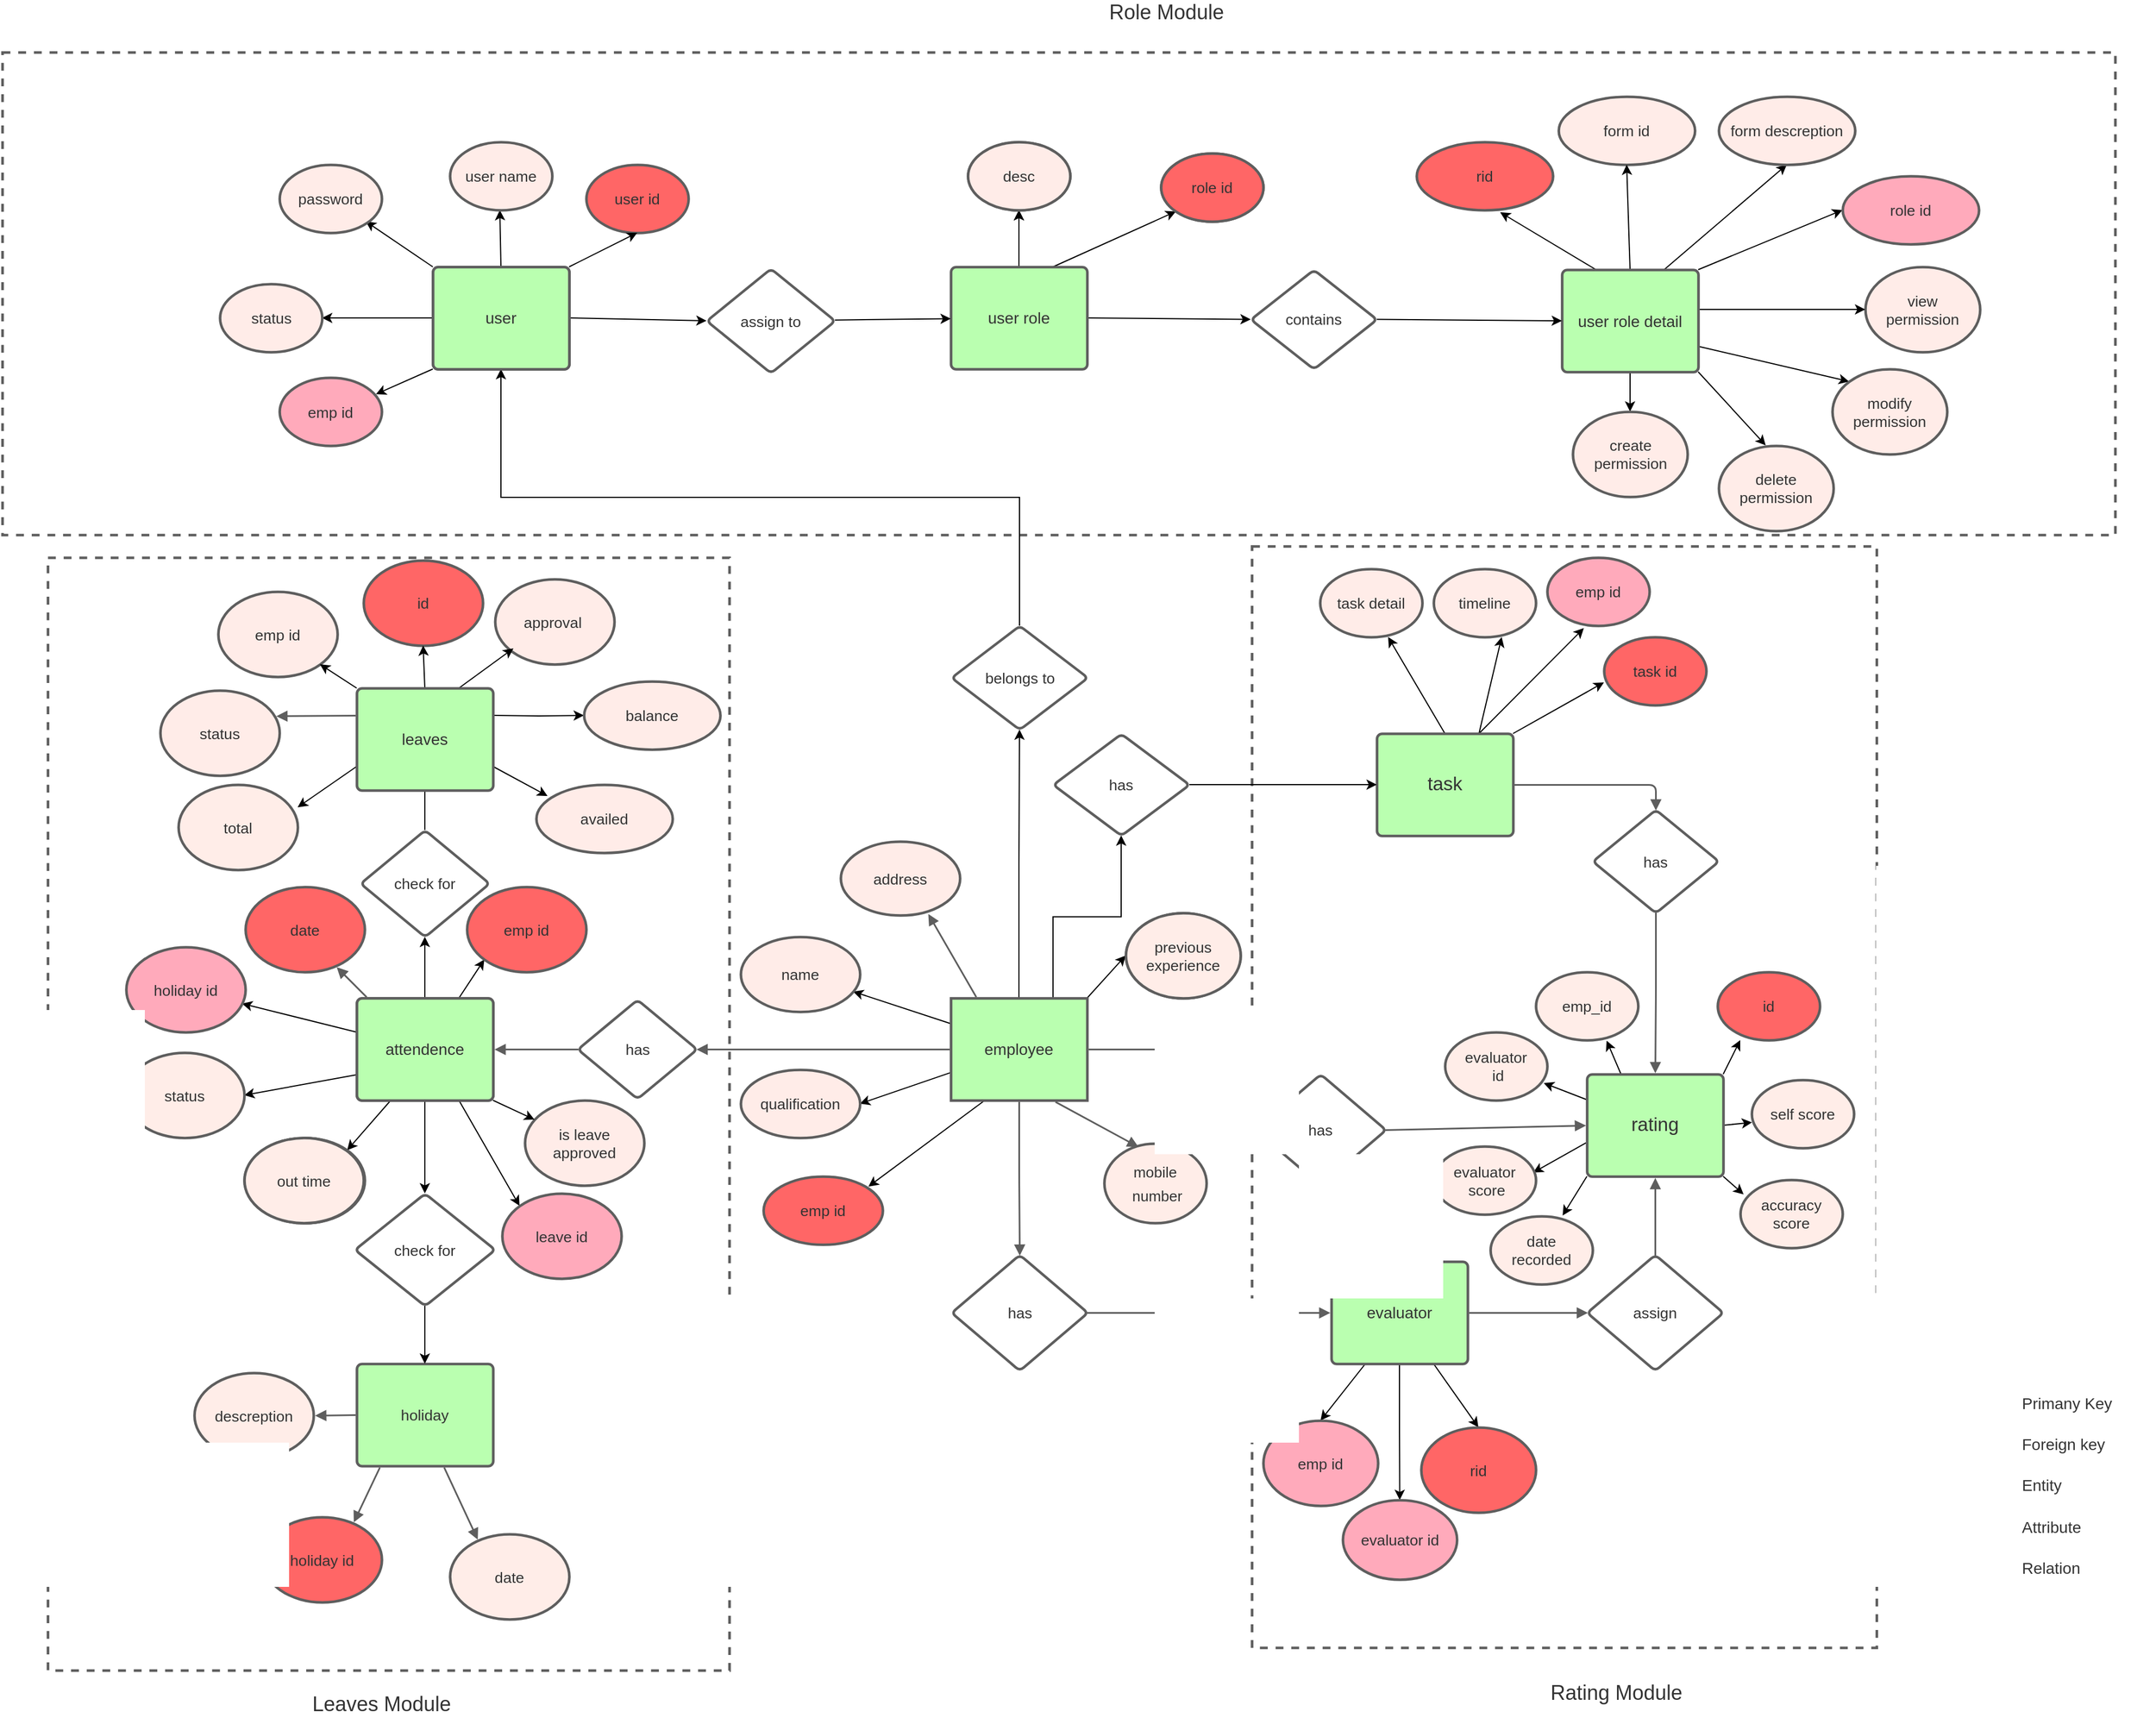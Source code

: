 <mxfile version="14.7.0" type="github">
  <diagram id="5HvXmdemYPGVWAjicAiv" name="Page-1">
    <mxGraphModel dx="3450" dy="2328" grid="1" gridSize="10" guides="1" tooltips="1" connect="1" arrows="1" fold="1" page="1" pageScale="1" pageWidth="850" pageHeight="1100" math="0" shadow="0">
      <root>
        <mxCell id="0" />
        <mxCell id="1" parent="0" />
        <mxCell id="tMEY3OnreSVDcmj0HgLD-335" value="" style="rounded=0;whiteSpace=wrap;html=1;fontSize=13.3;fontColor=#333333;strokeColor=#5e5e5e;strokeWidth=2.3;fillColor=none;dashed=1;" vertex="1" parent="1">
          <mxGeometry x="-640" y="-615" width="1860" height="425" as="geometry" />
        </mxCell>
        <mxCell id="tMEY3OnreSVDcmj0HgLD-336" value="" style="rounded=0;whiteSpace=wrap;html=1;fontSize=13.3;fontColor=#333333;strokeColor=#5e5e5e;strokeWidth=2.3;fillColor=none;dashed=1;" vertex="1" parent="1">
          <mxGeometry x="-600" y="-170" width="600" height="980" as="geometry" />
        </mxCell>
        <mxCell id="tMEY3OnreSVDcmj0HgLD-337" value="" style="rounded=0;whiteSpace=wrap;html=1;fontSize=13.3;fontColor=#333333;strokeColor=#5e5e5e;strokeWidth=2.3;fillColor=none;dashed=1;" vertex="1" parent="1">
          <mxGeometry x="460" y="-180" width="550" height="970" as="geometry" />
        </mxCell>
        <mxCell id="tMEY3OnreSVDcmj0HgLD-92" value="rid" style="ellipse;whiteSpace=wrap;html=1;rounded=1;fontSize=13.3;fontColor=#333333;strokeColor=#5e5e5e;strokeWidth=2.3;spacing=3.8;arcSize=0;fillColor=#FF6666;" vertex="1" parent="1">
          <mxGeometry x="605" y="-536" width="120" height="60" as="geometry" />
        </mxCell>
        <UserObject label="user id" lucidchartObjectId="8EZEE~NKDvmt" id="tMEY3OnreSVDcmj0HgLD-65">
          <mxCell style="html=1;overflow=block;blockSpacing=1;whiteSpace=wrap;ellipse;whiteSpace=wrap;fontSize=13.3;fontColor=#333333;spacing=3.8;strokeColor=#5e5e5e;strokeOpacity=100;rounded=1;absoluteArcSize=1;arcSize=9;strokeWidth=2.3;fillColor=#FF6666;" vertex="1" parent="1">
            <mxGeometry x="-126" y="-516" width="90" height="60" as="geometry" />
          </mxCell>
        </UserObject>
        <UserObject label="previous experience" lucidchartObjectId="xXXEDjxQVdy_" id="ysSiaZfXpg_12Hf-Yozl-67">
          <mxCell style="html=1;overflow=block;blockSpacing=1;whiteSpace=wrap;ellipse;whiteSpace=wrap;fontSize=13.3;fontColor=#333333;spacing=3.8;strokeColor=#5e5e5e;strokeOpacity=100;rounded=1;absoluteArcSize=1;arcSize=9;strokeWidth=2.3;" parent="1" vertex="1">
            <mxGeometry x="349" y="143" width="101" height="75" as="geometry" />
          </mxCell>
        </UserObject>
        <mxCell id="ysSiaZfXpg_12Hf-Yozl-125" style="edgeStyle=orthogonalEdgeStyle;rounded=0;orthogonalLoop=1;jettySize=auto;html=1;exitX=0.75;exitY=0;exitDx=0;exitDy=0;entryX=0.5;entryY=1;entryDx=0;entryDy=0;" parent="1" source="ysSiaZfXpg_12Hf-Yozl-69" target="ysSiaZfXpg_12Hf-Yozl-77" edge="1">
          <mxGeometry relative="1" as="geometry" />
        </mxCell>
        <mxCell id="ysSiaZfXpg_12Hf-Yozl-127" style="edgeStyle=none;rounded=0;orthogonalLoop=1;jettySize=auto;html=1;exitX=1;exitY=0;exitDx=0;exitDy=0;entryX=0;entryY=0.5;entryDx=0;entryDy=0;" parent="1" source="ysSiaZfXpg_12Hf-Yozl-69" target="ysSiaZfXpg_12Hf-Yozl-67" edge="1">
          <mxGeometry relative="1" as="geometry" />
        </mxCell>
        <mxCell id="ysSiaZfXpg_12Hf-Yozl-129" style="edgeStyle=none;rounded=0;orthogonalLoop=1;jettySize=auto;html=1;entryX=1;entryY=0.5;entryDx=0;entryDy=0;" parent="1" source="ysSiaZfXpg_12Hf-Yozl-69" target="ysSiaZfXpg_12Hf-Yozl-128" edge="1">
          <mxGeometry relative="1" as="geometry">
            <mxPoint x="190" y="280" as="sourcePoint" />
          </mxGeometry>
        </mxCell>
        <mxCell id="ysSiaZfXpg_12Hf-Yozl-131" style="edgeStyle=none;rounded=0;orthogonalLoop=1;jettySize=auto;html=1;exitX=0;exitY=0.25;exitDx=0;exitDy=0;" parent="1" source="ysSiaZfXpg_12Hf-Yozl-69" target="ysSiaZfXpg_12Hf-Yozl-130" edge="1">
          <mxGeometry relative="1" as="geometry" />
        </mxCell>
        <mxCell id="tMEY3OnreSVDcmj0HgLD-99" style="edgeStyle=orthogonalEdgeStyle;rounded=0;orthogonalLoop=1;jettySize=auto;html=1;exitX=0.5;exitY=0;exitDx=0;exitDy=0;entryX=0.5;entryY=1;entryDx=0;entryDy=0;" edge="1" parent="1" source="ysSiaZfXpg_12Hf-Yozl-69" target="tMEY3OnreSVDcmj0HgLD-95">
          <mxGeometry relative="1" as="geometry" />
        </mxCell>
        <mxCell id="tMEY3OnreSVDcmj0HgLD-127" style="edgeStyle=none;rounded=0;orthogonalLoop=1;jettySize=auto;html=1;exitX=0.25;exitY=1;exitDx=0;exitDy=0;entryX=0.5;entryY=0;entryDx=0;entryDy=0;" edge="1" parent="1" source="ysSiaZfXpg_12Hf-Yozl-69">
          <mxGeometry relative="1" as="geometry">
            <mxPoint x="122.5" y="384" as="targetPoint" />
          </mxGeometry>
        </mxCell>
        <UserObject label="&lt;font style=&quot;font-size: 14px&quot;&gt;employee&lt;/font&gt;" lucidchartObjectId="7ZXE6CBGGA1G" id="ysSiaZfXpg_12Hf-Yozl-69">
          <mxCell style="html=1;overflow=block;blockSpacing=1;whiteSpace=wrap;;whiteSpace=wrap;fontSize=13.3;fontColor=#333333;spacing=3.8;strokeColor=#5e5e5e;strokeOpacity=100;rounded=1;absoluteArcSize=1;arcSize=0;strokeWidth=2.3;fillColor=#BAFFB0;" parent="1" vertex="1">
            <mxGeometry x="195" y="218" width="120" height="90" as="geometry" />
          </mxCell>
        </UserObject>
        <UserObject label="has" lucidchartObjectId="y2XEXrG0rETe" id="ysSiaZfXpg_12Hf-Yozl-70">
          <mxCell style="html=1;overflow=block;blockSpacing=1;whiteSpace=wrap;shape=rhombus;whiteSpace=wrap;fontSize=13.3;fontColor=#333333;spacing=3.8;strokeColor=#5e5e5e;strokeOpacity=100;rounded=1;absoluteArcSize=1;arcSize=9;strokeWidth=2.3;" parent="1" vertex="1">
            <mxGeometry x="463" y="285" width="115" height="98" as="geometry" />
          </mxCell>
        </UserObject>
        <mxCell id="ysSiaZfXpg_12Hf-Yozl-166" style="edgeStyle=none;rounded=0;orthogonalLoop=1;jettySize=auto;html=1;exitX=0.25;exitY=1;exitDx=0;exitDy=0;entryX=0.5;entryY=0;entryDx=0;entryDy=0;" parent="1" source="ysSiaZfXpg_12Hf-Yozl-71" target="ysSiaZfXpg_12Hf-Yozl-134" edge="1">
          <mxGeometry relative="1" as="geometry" />
        </mxCell>
        <mxCell id="ysSiaZfXpg_12Hf-Yozl-167" style="edgeStyle=none;rounded=0;orthogonalLoop=1;jettySize=auto;html=1;exitX=0.75;exitY=1;exitDx=0;exitDy=0;entryX=0.5;entryY=0;entryDx=0;entryDy=0;" parent="1" source="ysSiaZfXpg_12Hf-Yozl-71" target="ysSiaZfXpg_12Hf-Yozl-135" edge="1">
          <mxGeometry relative="1" as="geometry" />
        </mxCell>
        <mxCell id="tMEY3OnreSVDcmj0HgLD-101" style="edgeStyle=orthogonalEdgeStyle;rounded=0;orthogonalLoop=1;jettySize=auto;html=1;exitX=0.5;exitY=1;exitDx=0;exitDy=0;" edge="1" parent="1" source="ysSiaZfXpg_12Hf-Yozl-71" target="tMEY3OnreSVDcmj0HgLD-100">
          <mxGeometry relative="1" as="geometry" />
        </mxCell>
        <UserObject label="&lt;font style=&quot;font-size: 14px&quot;&gt;evaluator&lt;/font&gt;" lucidchartObjectId="Q5XEmLFZp.p-" id="ysSiaZfXpg_12Hf-Yozl-71">
          <mxCell style="html=1;overflow=block;blockSpacing=1;whiteSpace=wrap;;whiteSpace=wrap;fontSize=16.7;fontColor=#333333;spacing=3.8;strokeColor=#5e5e5e;strokeOpacity=100;rounded=1;absoluteArcSize=1;arcSize=9;strokeWidth=2.3;fillColor=#BAFFB0;" parent="1" vertex="1">
            <mxGeometry x="530" y="450" width="120" height="90" as="geometry" />
          </mxCell>
        </UserObject>
        <mxCell id="ysSiaZfXpg_12Hf-Yozl-142" style="edgeStyle=none;rounded=0;orthogonalLoop=1;jettySize=auto;html=1;exitX=1;exitY=0;exitDx=0;exitDy=0;" parent="1" source="ysSiaZfXpg_12Hf-Yozl-72" edge="1">
          <mxGeometry relative="1" as="geometry">
            <mxPoint x="770" y="-60" as="targetPoint" />
          </mxGeometry>
        </mxCell>
        <mxCell id="ysSiaZfXpg_12Hf-Yozl-144" style="edgeStyle=none;rounded=0;orthogonalLoop=1;jettySize=auto;html=1;exitX=0.75;exitY=0;exitDx=0;exitDy=0;" parent="1" source="ysSiaZfXpg_12Hf-Yozl-72" edge="1">
          <mxGeometry relative="1" as="geometry">
            <mxPoint x="680" y="-100" as="targetPoint" />
          </mxGeometry>
        </mxCell>
        <mxCell id="ysSiaZfXpg_12Hf-Yozl-145" style="edgeStyle=none;rounded=0;orthogonalLoop=1;jettySize=auto;html=1;exitX=0.5;exitY=0;exitDx=0;exitDy=0;" parent="1" source="ysSiaZfXpg_12Hf-Yozl-72" edge="1">
          <mxGeometry relative="1" as="geometry">
            <mxPoint x="580" y="-100" as="targetPoint" />
          </mxGeometry>
        </mxCell>
        <mxCell id="ysSiaZfXpg_12Hf-Yozl-148" style="edgeStyle=none;rounded=0;orthogonalLoop=1;jettySize=auto;html=1;exitX=0.75;exitY=0;exitDx=0;exitDy=0;entryX=0.359;entryY=1.036;entryDx=0;entryDy=0;entryPerimeter=0;" parent="1" source="ysSiaZfXpg_12Hf-Yozl-72" target="ysSiaZfXpg_12Hf-Yozl-140" edge="1">
          <mxGeometry relative="1" as="geometry" />
        </mxCell>
        <UserObject label="task" lucidchartObjectId="l7XEfym0CYYh" id="ysSiaZfXpg_12Hf-Yozl-72">
          <mxCell style="html=1;overflow=block;blockSpacing=1;whiteSpace=wrap;;whiteSpace=wrap;fontSize=16.7;fontColor=#333333;spacing=3.8;strokeColor=#5e5e5e;strokeOpacity=100;rounded=1;absoluteArcSize=1;arcSize=9;strokeWidth=2.3;fillColor=#BAFFB0;" parent="1" vertex="1">
            <mxGeometry x="570" y="-15" width="120" height="90" as="geometry" />
          </mxCell>
        </UserObject>
        <mxCell id="ysSiaZfXpg_12Hf-Yozl-158" style="edgeStyle=none;rounded=0;orthogonalLoop=1;jettySize=auto;html=1;exitX=1;exitY=0;exitDx=0;exitDy=0;" parent="1" source="ysSiaZfXpg_12Hf-Yozl-73" edge="1">
          <mxGeometry relative="1" as="geometry">
            <mxPoint x="890" y="255" as="targetPoint" />
          </mxGeometry>
        </mxCell>
        <mxCell id="ysSiaZfXpg_12Hf-Yozl-159" style="edgeStyle=none;rounded=0;orthogonalLoop=1;jettySize=auto;html=1;exitX=0.25;exitY=0;exitDx=0;exitDy=0;entryX=0.693;entryY=1.008;entryDx=0;entryDy=0;entryPerimeter=0;" parent="1" source="ysSiaZfXpg_12Hf-Yozl-73" target="ysSiaZfXpg_12Hf-Yozl-152" edge="1">
          <mxGeometry relative="1" as="geometry" />
        </mxCell>
        <mxCell id="ysSiaZfXpg_12Hf-Yozl-160" style="edgeStyle=none;rounded=0;orthogonalLoop=1;jettySize=auto;html=1;exitX=0;exitY=0.25;exitDx=0;exitDy=0;entryX=0.967;entryY=0.747;entryDx=0;entryDy=0;entryPerimeter=0;" parent="1" source="ysSiaZfXpg_12Hf-Yozl-73" target="ysSiaZfXpg_12Hf-Yozl-154" edge="1">
          <mxGeometry relative="1" as="geometry" />
        </mxCell>
        <mxCell id="ysSiaZfXpg_12Hf-Yozl-161" style="edgeStyle=none;rounded=0;orthogonalLoop=1;jettySize=auto;html=1;exitX=-0.006;exitY=0.672;exitDx=0;exitDy=0;entryX=0.974;entryY=0.386;entryDx=0;entryDy=0;exitPerimeter=0;entryPerimeter=0;" parent="1" source="ysSiaZfXpg_12Hf-Yozl-73" target="tMEY3OnreSVDcmj0HgLD-1" edge="1">
          <mxGeometry relative="1" as="geometry">
            <mxPoint x="716.82" y="349.787" as="targetPoint" />
          </mxGeometry>
        </mxCell>
        <mxCell id="ysSiaZfXpg_12Hf-Yozl-162" style="edgeStyle=none;rounded=0;orthogonalLoop=1;jettySize=auto;html=1;exitX=0;exitY=1;exitDx=0;exitDy=0;entryX=0.707;entryY=-0.008;entryDx=0;entryDy=0;entryPerimeter=0;" parent="1" source="ysSiaZfXpg_12Hf-Yozl-73" target="ysSiaZfXpg_12Hf-Yozl-155" edge="1">
          <mxGeometry relative="1" as="geometry" />
        </mxCell>
        <mxCell id="tMEY3OnreSVDcmj0HgLD-3" style="edgeStyle=none;rounded=0;orthogonalLoop=1;jettySize=auto;html=1;exitX=1;exitY=0.5;exitDx=0;exitDy=0;entryX=0.004;entryY=0.625;entryDx=0;entryDy=0;entryPerimeter=0;" edge="1" parent="1" source="ysSiaZfXpg_12Hf-Yozl-73" target="ysSiaZfXpg_12Hf-Yozl-150">
          <mxGeometry relative="1" as="geometry" />
        </mxCell>
        <mxCell id="tMEY3OnreSVDcmj0HgLD-4" style="edgeStyle=none;rounded=0;orthogonalLoop=1;jettySize=auto;html=1;exitX=1;exitY=1;exitDx=0;exitDy=0;entryX=0.033;entryY=0.214;entryDx=0;entryDy=0;entryPerimeter=0;" edge="1" parent="1" source="ysSiaZfXpg_12Hf-Yozl-73" target="ysSiaZfXpg_12Hf-Yozl-149">
          <mxGeometry relative="1" as="geometry" />
        </mxCell>
        <UserObject label="rating" lucidchartObjectId="G7XEPfOEBLNx" id="ysSiaZfXpg_12Hf-Yozl-73">
          <mxCell style="html=1;overflow=block;blockSpacing=1;whiteSpace=wrap;;whiteSpace=wrap;fontSize=16.7;fontColor=#333333;spacing=3.8;strokeColor=#5e5e5e;strokeOpacity=100;rounded=1;absoluteArcSize=1;arcSize=9;strokeWidth=2.3;fillColor=#BAFFB0;" parent="1" vertex="1">
            <mxGeometry x="755" y="285" width="120" height="90" as="geometry" />
          </mxCell>
        </UserObject>
        <UserObject label="has" lucidchartObjectId="Z7XEsxulapcn" id="ysSiaZfXpg_12Hf-Yozl-74">
          <mxCell style="html=1;overflow=block;blockSpacing=1;whiteSpace=wrap;shape=rhombus;whiteSpace=wrap;fontSize=13.3;fontColor=#333333;spacing=3.8;strokeColor=#5e5e5e;strokeOpacity=100;rounded=1;absoluteArcSize=1;arcSize=9;strokeWidth=2.3;" parent="1" vertex="1">
            <mxGeometry x="760" y="52" width="111" height="91" as="geometry" />
          </mxCell>
        </UserObject>
        <UserObject label="has" lucidchartObjectId="s8XE7RQrK3FT" id="ysSiaZfXpg_12Hf-Yozl-75">
          <mxCell style="html=1;overflow=block;blockSpacing=1;whiteSpace=wrap;shape=rhombus;whiteSpace=wrap;fontSize=13.3;fontColor=#333333;spacing=3.8;strokeColor=#5e5e5e;strokeOpacity=100;rounded=1;absoluteArcSize=1;arcSize=9;strokeWidth=2.3;" parent="1" vertex="1">
            <mxGeometry x="195.5" y="444" width="120" height="102" as="geometry" />
          </mxCell>
        </UserObject>
        <UserObject label="" lucidchartObjectId="K8XE4yvNzd8l" id="ysSiaZfXpg_12Hf-Yozl-76">
          <mxCell style="html=1;jettySize=18;whiteSpace=wrap;fontSize=13;strokeColor=#5E5E5E;strokeWidth=1.5;rounded=0;startArrow=none;;endArrow=block;endFill=1;;exitX=0.994;exitY=0.5;exitPerimeter=0;" parent="1" source="ysSiaZfXpg_12Hf-Yozl-70" edge="1">
            <mxGeometry width="100" height="100" relative="1" as="geometry">
              <Array as="points" />
              <mxPoint x="754" y="330" as="targetPoint" />
            </mxGeometry>
          </mxCell>
        </UserObject>
        <mxCell id="tMEY3OnreSVDcmj0HgLD-115" style="edgeStyle=orthogonalEdgeStyle;rounded=0;orthogonalLoop=1;jettySize=auto;html=1;exitX=1;exitY=0.5;exitDx=0;exitDy=0;entryX=0;entryY=0.5;entryDx=0;entryDy=0;" edge="1" parent="1" source="ysSiaZfXpg_12Hf-Yozl-77" target="ysSiaZfXpg_12Hf-Yozl-72">
          <mxGeometry relative="1" as="geometry" />
        </mxCell>
        <UserObject label="has" lucidchartObjectId="T8XEUwpfwcmA" id="ysSiaZfXpg_12Hf-Yozl-77">
          <mxCell style="html=1;overflow=block;blockSpacing=1;whiteSpace=wrap;shape=rhombus;whiteSpace=wrap;fontSize=13.3;fontColor=#333333;spacing=3.8;strokeColor=#5e5e5e;strokeOpacity=100;rounded=1;absoluteArcSize=1;arcSize=9;strokeWidth=2.3;" parent="1" vertex="1">
            <mxGeometry x="285" y="-14.75" width="120" height="89.5" as="geometry" />
          </mxCell>
        </UserObject>
        <UserObject label="" lucidchartObjectId="L9XEV7jBEAmd" id="ysSiaZfXpg_12Hf-Yozl-80">
          <mxCell style="html=1;jettySize=18;whiteSpace=wrap;fontSize=13;strokeColor=#5E5E5E;strokeWidth=1.5;rounded=1;arcSize=12;edgeStyle=orthogonalEdgeStyle;startArrow=none;;endArrow=block;endFill=1;;exitX=1.009;exitY=0.5;exitPerimeter=0;entryX=0.006;entryY=0.5;entryPerimeter=0;" parent="1" source="ysSiaZfXpg_12Hf-Yozl-69" target="ysSiaZfXpg_12Hf-Yozl-70" edge="1">
            <mxGeometry width="100" height="100" relative="1" as="geometry">
              <Array as="points" />
            </mxGeometry>
          </mxCell>
        </UserObject>
        <UserObject label="" lucidchartObjectId="29XEo4kk4u41" id="ysSiaZfXpg_12Hf-Yozl-81">
          <mxCell style="html=1;jettySize=18;whiteSpace=wrap;fontSize=13;strokeColor=#5E5E5E;strokeWidth=1.5;rounded=1;arcSize=12;edgeStyle=orthogonalEdgeStyle;startArrow=none;;endArrow=block;endFill=1;;exitX=1;exitY=0.5;entryX=0.5;entryY=0.006;entryPerimeter=0;exitDx=0;exitDy=0;" parent="1" source="ysSiaZfXpg_12Hf-Yozl-72" target="ysSiaZfXpg_12Hf-Yozl-74" edge="1">
            <mxGeometry width="100" height="100" relative="1" as="geometry">
              <Array as="points" />
            </mxGeometry>
          </mxCell>
        </UserObject>
        <UserObject label="" lucidchartObjectId="89XEtwr.QNPB" id="ysSiaZfXpg_12Hf-Yozl-82">
          <mxCell style="html=1;jettySize=18;whiteSpace=wrap;fontSize=13;strokeColor=#5E5E5E;strokeWidth=1.5;rounded=1;arcSize=12;edgeStyle=orthogonalEdgeStyle;startArrow=none;;endArrow=block;endFill=1;;exitX=0.5;exitY=0.994;exitPerimeter=0;entryX=0.5;entryY=-0.012;entryPerimeter=0;" parent="1" source="ysSiaZfXpg_12Hf-Yozl-74" target="ysSiaZfXpg_12Hf-Yozl-73" edge="1">
            <mxGeometry width="100" height="100" relative="1" as="geometry">
              <Array as="points" />
            </mxGeometry>
          </mxCell>
        </UserObject>
        <UserObject label="" lucidchartObjectId="d-XEIeGwD9Go" id="ysSiaZfXpg_12Hf-Yozl-83">
          <mxCell style="html=1;jettySize=18;whiteSpace=wrap;fontSize=13;strokeColor=#5E5E5E;strokeWidth=1.5;rounded=1;arcSize=12;edgeStyle=orthogonalEdgeStyle;startArrow=none;;endArrow=block;endFill=1;;exitX=1.009;exitY=0.5;exitPerimeter=0;entryX=0.006;entryY=0.5;entryPerimeter=0;" parent="1" source="ysSiaZfXpg_12Hf-Yozl-71" target="ysSiaZfXpg_12Hf-Yozl-84" edge="1">
            <mxGeometry width="100" height="100" relative="1" as="geometry">
              <Array as="points" />
            </mxGeometry>
          </mxCell>
        </UserObject>
        <UserObject label="assign" lucidchartObjectId="g-XElla4Iolf" id="ysSiaZfXpg_12Hf-Yozl-84">
          <mxCell style="html=1;overflow=block;blockSpacing=1;whiteSpace=wrap;shape=rhombus;whiteSpace=wrap;fontSize=13.3;fontColor=#333333;spacing=3.8;strokeColor=#5e5e5e;strokeOpacity=100;rounded=1;absoluteArcSize=1;arcSize=9;strokeWidth=2.3;" parent="1" vertex="1">
            <mxGeometry x="755" y="444" width="120" height="102" as="geometry" />
          </mxCell>
        </UserObject>
        <UserObject label="" lucidchartObjectId="p-XE897O-S3m" id="ysSiaZfXpg_12Hf-Yozl-85">
          <mxCell style="html=1;jettySize=18;whiteSpace=wrap;fontSize=13;strokeColor=#5E5E5E;strokeWidth=1.5;rounded=1;arcSize=12;edgeStyle=orthogonalEdgeStyle;startArrow=none;;endArrow=block;endFill=1;;exitX=0.5;exitY=0.006;exitPerimeter=0;entryX=0.5;entryY=1.013;entryPerimeter=0;" parent="1" source="ysSiaZfXpg_12Hf-Yozl-84" target="ysSiaZfXpg_12Hf-Yozl-73" edge="1">
            <mxGeometry width="100" height="100" relative="1" as="geometry">
              <Array as="points" />
            </mxGeometry>
          </mxCell>
        </UserObject>
        <UserObject label="" lucidchartObjectId="C-XEn.JLqDgC" id="ysSiaZfXpg_12Hf-Yozl-86">
          <mxCell style="html=1;jettySize=18;whiteSpace=wrap;fontSize=13;strokeColor=#5E5E5E;strokeWidth=1.5;rounded=1;arcSize=12;edgeStyle=orthogonalEdgeStyle;startArrow=none;;endArrow=block;endFill=1;;exitX=0.5;exitY=1.013;exitPerimeter=0;entryX=0.5;entryY=0.006;entryPerimeter=0;" parent="1" source="ysSiaZfXpg_12Hf-Yozl-69" target="ysSiaZfXpg_12Hf-Yozl-75" edge="1">
            <mxGeometry width="100" height="100" relative="1" as="geometry">
              <Array as="points" />
            </mxGeometry>
          </mxCell>
        </UserObject>
        <UserObject label="" lucidchartObjectId="K-XEbd1OQkJn" id="ysSiaZfXpg_12Hf-Yozl-87">
          <mxCell style="html=1;jettySize=18;whiteSpace=wrap;fontSize=13;strokeColor=#5E5E5E;strokeWidth=1.5;rounded=1;arcSize=12;edgeStyle=orthogonalEdgeStyle;startArrow=none;;endArrow=block;endFill=1;;exitX=0.994;exitY=0.5;exitPerimeter=0;entryX=-0.009;entryY=0.5;entryPerimeter=0;" parent="1" source="ysSiaZfXpg_12Hf-Yozl-75" target="ysSiaZfXpg_12Hf-Yozl-71" edge="1">
            <mxGeometry width="100" height="100" relative="1" as="geometry">
              <Array as="points" />
            </mxGeometry>
          </mxCell>
        </UserObject>
        <mxCell id="tMEY3OnreSVDcmj0HgLD-7" style="edgeStyle=none;rounded=0;orthogonalLoop=1;jettySize=auto;html=1;exitX=0.5;exitY=0;exitDx=0;exitDy=0;entryX=0.5;entryY=1;entryDx=0;entryDy=0;" edge="1" parent="1" source="ysSiaZfXpg_12Hf-Yozl-88" target="tMEY3OnreSVDcmj0HgLD-6">
          <mxGeometry relative="1" as="geometry">
            <mxPoint x="-267.286" y="170" as="targetPoint" />
          </mxGeometry>
        </mxCell>
        <mxCell id="tMEY3OnreSVDcmj0HgLD-11" style="edgeStyle=none;rounded=0;orthogonalLoop=1;jettySize=auto;html=1;exitX=0.5;exitY=1;exitDx=0;exitDy=0;entryX=0.5;entryY=0;entryDx=0;entryDy=0;" edge="1" parent="1" source="ysSiaZfXpg_12Hf-Yozl-88" target="tMEY3OnreSVDcmj0HgLD-10">
          <mxGeometry relative="1" as="geometry" />
        </mxCell>
        <mxCell id="tMEY3OnreSVDcmj0HgLD-13" style="edgeStyle=none;rounded=0;orthogonalLoop=1;jettySize=auto;html=1;exitX=0.25;exitY=1;exitDx=0;exitDy=0;entryX=1;entryY=0;entryDx=0;entryDy=0;" edge="1" parent="1" source="ysSiaZfXpg_12Hf-Yozl-88" target="ysSiaZfXpg_12Hf-Yozl-97">
          <mxGeometry relative="1" as="geometry" />
        </mxCell>
        <mxCell id="tMEY3OnreSVDcmj0HgLD-14" style="edgeStyle=none;rounded=0;orthogonalLoop=1;jettySize=auto;html=1;exitX=0.75;exitY=0;exitDx=0;exitDy=0;entryX=0;entryY=1;entryDx=0;entryDy=0;" edge="1" parent="1" source="ysSiaZfXpg_12Hf-Yozl-88" target="ysSiaZfXpg_12Hf-Yozl-107">
          <mxGeometry relative="1" as="geometry" />
        </mxCell>
        <UserObject label="attendence " lucidchartObjectId="u_XEROJRTlcH" id="ysSiaZfXpg_12Hf-Yozl-88">
          <mxCell style="html=1;overflow=block;blockSpacing=1;whiteSpace=wrap;;whiteSpace=wrap;fontSize=13.3;fontColor=#333333;spacing=3.8;strokeColor=#5e5e5e;strokeOpacity=100;rounded=1;absoluteArcSize=1;arcSize=9;strokeWidth=2.3;" parent="1" vertex="1">
            <mxGeometry x="-328" y="218" width="120" height="90" as="geometry" />
          </mxCell>
        </UserObject>
        <mxCell id="tMEY3OnreSVDcmj0HgLD-103" value="" style="edgeStyle=orthogonalEdgeStyle;rounded=0;orthogonalLoop=1;jettySize=auto;html=1;" edge="1" parent="1" target="tMEY3OnreSVDcmj0HgLD-102">
          <mxGeometry relative="1" as="geometry">
            <mxPoint x="-208" y="-31" as="sourcePoint" />
          </mxGeometry>
        </mxCell>
        <mxCell id="tMEY3OnreSVDcmj0HgLD-107" style="edgeStyle=none;rounded=0;orthogonalLoop=1;jettySize=auto;html=1;exitX=1;exitY=1;exitDx=0;exitDy=0;" edge="1" parent="1">
          <mxGeometry relative="1" as="geometry">
            <mxPoint x="-160" y="40" as="targetPoint" />
            <mxPoint x="-208" y="14" as="sourcePoint" />
          </mxGeometry>
        </mxCell>
        <mxCell id="tMEY3OnreSVDcmj0HgLD-108" style="edgeStyle=none;rounded=0;orthogonalLoop=1;jettySize=auto;html=1;exitX=0;exitY=1;exitDx=0;exitDy=0;" edge="1" parent="1">
          <mxGeometry relative="1" as="geometry">
            <mxPoint x="-380" y="50" as="targetPoint" />
            <mxPoint x="-328" y="14" as="sourcePoint" />
          </mxGeometry>
        </mxCell>
        <UserObject label="holiday" lucidchartObjectId="rdYEO5oO1D6E" id="ysSiaZfXpg_12Hf-Yozl-90">
          <mxCell style="html=1;overflow=block;blockSpacing=1;whiteSpace=wrap;;whiteSpace=wrap;fontSize=13.3;fontColor=#333333;spacing=3.8;strokeColor=#5e5e5e;strokeOpacity=100;rounded=1;absoluteArcSize=1;arcSize=9;strokeWidth=2.3;fillColor=#BAFFB0;" parent="1" vertex="1">
            <mxGeometry x="-328" y="540" width="120" height="90" as="geometry" />
          </mxCell>
        </UserObject>
        <UserObject label="" lucidchartObjectId="reYEBneGYQ.p" id="ysSiaZfXpg_12Hf-Yozl-91">
          <mxCell style="html=1;jettySize=18;whiteSpace=wrap;fontSize=13;strokeColor=#5E5E5E;strokeWidth=1.5;rounded=1;arcSize=12;edgeStyle=orthogonalEdgeStyle;startArrow=none;;endArrow=block;endFill=1;;exitX=-0.009;exitY=0.5;exitPerimeter=0;entryX=0.994;entryY=0.5;entryPerimeter=0;" parent="1" source="ysSiaZfXpg_12Hf-Yozl-69" target="ysSiaZfXpg_12Hf-Yozl-92" edge="1">
            <mxGeometry width="100" height="100" relative="1" as="geometry">
              <Array as="points" />
            </mxGeometry>
          </mxCell>
        </UserObject>
        <UserObject label="has" lucidchartObjectId="BeYExaxkeAow" id="ysSiaZfXpg_12Hf-Yozl-92">
          <mxCell style="html=1;overflow=block;blockSpacing=1;whiteSpace=wrap;shape=rhombus;whiteSpace=wrap;fontSize=13.3;fontColor=#333333;spacing=3.8;strokeColor=#5e5e5e;strokeOpacity=100;rounded=1;absoluteArcSize=1;arcSize=9;strokeWidth=2.3;" parent="1" vertex="1">
            <mxGeometry x="-133.5" y="219.38" width="105" height="87.25" as="geometry" />
          </mxCell>
        </UserObject>
        <UserObject label="" lucidchartObjectId="ReYEJB8Z-rAT" id="ysSiaZfXpg_12Hf-Yozl-93">
          <mxCell style="html=1;jettySize=18;whiteSpace=wrap;fontSize=13;strokeColor=#5E5E5E;strokeWidth=1.5;rounded=1;arcSize=12;edgeStyle=orthogonalEdgeStyle;startArrow=none;;endArrow=block;endFill=1;;exitX=0.006;exitY=0.5;exitPerimeter=0;entryX=1.009;entryY=0.5;entryPerimeter=0;" parent="1" source="ysSiaZfXpg_12Hf-Yozl-92" target="ysSiaZfXpg_12Hf-Yozl-88" edge="1">
            <mxGeometry width="100" height="100" relative="1" as="geometry">
              <Array as="points" />
            </mxGeometry>
          </mxCell>
        </UserObject>
        <UserObject label="date" lucidchartObjectId="HfYEHzRCZ5sZ" id="ysSiaZfXpg_12Hf-Yozl-94">
          <mxCell style="html=1;overflow=block;blockSpacing=1;whiteSpace=wrap;ellipse;whiteSpace=wrap;fontSize=13.3;fontColor=#333333;spacing=3.8;strokeColor=#5e5e5e;strokeOpacity=100;rounded=1;absoluteArcSize=1;arcSize=9;strokeWidth=2.3;fillColor=#FFEDE8;" parent="1" vertex="1">
            <mxGeometry x="-246" y="690" width="105" height="75" as="geometry" />
          </mxCell>
        </UserObject>
        <UserObject label="holiday id" lucidchartObjectId="HfYE8g_5v_BL" id="ysSiaZfXpg_12Hf-Yozl-95">
          <mxCell style="html=1;overflow=block;blockSpacing=1;whiteSpace=wrap;ellipse;whiteSpace=wrap;fontSize=13.3;fontColor=#333333;spacing=3.8;strokeColor=#5e5e5e;strokeOpacity=100;rounded=1;absoluteArcSize=1;arcSize=9;strokeWidth=2.3;fillColor=#FF6666;" parent="1" vertex="1">
            <mxGeometry x="-411" y="675" width="105" height="75" as="geometry" />
          </mxCell>
        </UserObject>
        <UserObject label="descreption" lucidchartObjectId="HfYE.PhgQuBj" id="ysSiaZfXpg_12Hf-Yozl-96">
          <mxCell style="html=1;overflow=block;blockSpacing=1;whiteSpace=wrap;ellipse;whiteSpace=wrap;fontSize=13.3;fontColor=#333333;spacing=3.8;strokeColor=#5e5e5e;strokeOpacity=100;rounded=1;absoluteArcSize=1;arcSize=9;strokeWidth=2.3;fillColor=#FFEDE8;" parent="1" vertex="1">
            <mxGeometry x="-471" y="548" width="105" height="75" as="geometry" />
          </mxCell>
        </UserObject>
        <UserObject label="out time" lucidchartObjectId="DgYECu96Q96g" id="ysSiaZfXpg_12Hf-Yozl-97">
          <mxCell style="html=1;overflow=block;blockSpacing=1;whiteSpace=wrap;ellipse;whiteSpace=wrap;fontSize=13.3;fontColor=#333333;spacing=3.8;strokeColor=#5e5e5e;strokeOpacity=100;rounded=1;absoluteArcSize=1;arcSize=9;strokeWidth=2.3;" parent="1" vertex="1">
            <mxGeometry x="-426" y="341" width="105" height="75" as="geometry" />
          </mxCell>
        </UserObject>
        <UserObject label="id" lucidchartObjectId="EgYEscnEQcYi" id="ysSiaZfXpg_12Hf-Yozl-98">
          <mxCell style="html=1;overflow=block;blockSpacing=1;whiteSpace=wrap;ellipse;whiteSpace=wrap;fontSize=13.3;fontColor=#333333;spacing=3.8;strokeColor=#5e5e5e;strokeOpacity=100;rounded=1;absoluteArcSize=1;arcSize=9;strokeWidth=2.3;fillColor=#FF6666;" parent="1" vertex="1">
            <mxGeometry x="-322" y="-167.5" width="105" height="75" as="geometry" />
          </mxCell>
        </UserObject>
        <UserObject label="date" lucidchartObjectId="JgYEU.SWviIr" id="ysSiaZfXpg_12Hf-Yozl-99">
          <mxCell style="html=1;overflow=block;blockSpacing=1;whiteSpace=wrap;ellipse;whiteSpace=wrap;fontSize=13.3;fontColor=#333333;spacing=3.8;strokeColor=#5e5e5e;strokeOpacity=100;rounded=1;absoluteArcSize=1;arcSize=9;strokeWidth=2.3;fillColor=#FF6666;" parent="1" vertex="1">
            <mxGeometry x="-426" y="120" width="105" height="75" as="geometry" />
          </mxCell>
        </UserObject>
        <UserObject label="emp id" lucidchartObjectId="JgYETDzXMaAP" id="ysSiaZfXpg_12Hf-Yozl-100">
          <mxCell style="html=1;overflow=block;blockSpacing=1;whiteSpace=wrap;ellipse;whiteSpace=wrap;fontSize=13.3;fontColor=#333333;spacing=3.8;strokeColor=#5e5e5e;strokeOpacity=100;rounded=1;absoluteArcSize=1;arcSize=9;strokeWidth=2.3;fillColor=#FFECE8;" parent="1" vertex="1">
            <mxGeometry x="-450" y="-140" width="105" height="75" as="geometry" />
          </mxCell>
        </UserObject>
        <UserObject label="status" lucidchartObjectId="KgYEqpDPBExX" id="ysSiaZfXpg_12Hf-Yozl-101">
          <mxCell style="html=1;overflow=block;blockSpacing=1;whiteSpace=wrap;ellipse;whiteSpace=wrap;fontSize=13.3;fontColor=#333333;spacing=3.8;strokeColor=#5e5e5e;strokeOpacity=100;rounded=1;absoluteArcSize=1;arcSize=9;strokeWidth=2.3;fillColor=#FFECE8;" parent="1" vertex="1">
            <mxGeometry x="-501" y="-53" width="105" height="75" as="geometry" />
          </mxCell>
        </UserObject>
        <UserObject label="emp id" lucidchartObjectId="ZBZE09Zk1rgY" id="ysSiaZfXpg_12Hf-Yozl-107">
          <mxCell style="html=1;overflow=block;blockSpacing=1;whiteSpace=wrap;ellipse;whiteSpace=wrap;fontSize=13.3;fontColor=#333333;spacing=3.8;strokeColor=#5e5e5e;strokeOpacity=100;rounded=1;absoluteArcSize=1;arcSize=9;strokeWidth=2.3;fillColor=#FF6666;" parent="1" vertex="1">
            <mxGeometry x="-231" y="120" width="105" height="75" as="geometry" />
          </mxCell>
        </UserObject>
        <UserObject label="" lucidchartObjectId="WDZESpZZ0cus" id="ysSiaZfXpg_12Hf-Yozl-110">
          <mxCell style="html=1;jettySize=18;whiteSpace=wrap;fontSize=13;strokeColor=#5E5E5E;strokeWidth=1.5;rounded=0;startArrow=none;;endArrow=block;endFill=1;;exitX=-0.009;exitY=0.5;exitPerimeter=0;entryX=0.971;entryY=0.3;entryPerimeter=0;" parent="1" target="ysSiaZfXpg_12Hf-Yozl-101" edge="1">
            <mxGeometry width="100" height="100" relative="1" as="geometry">
              <Array as="points" />
              <mxPoint x="-329.08" y="-31" as="sourcePoint" />
            </mxGeometry>
          </mxCell>
        </UserObject>
        <UserObject label="" lucidchartObjectId="iEZEi2lbWxRQ" id="ysSiaZfXpg_12Hf-Yozl-114">
          <mxCell style="html=1;jettySize=18;whiteSpace=wrap;fontSize=13;strokeColor=#5E5E5E;strokeWidth=1.5;rounded=0;startArrow=none;;endArrow=block;endFill=1;;exitX=0.071;exitY=-0.012;exitPerimeter=0;entryX=0.764;entryY=0.941;entryPerimeter=0;" parent="1" source="ysSiaZfXpg_12Hf-Yozl-88" target="ysSiaZfXpg_12Hf-Yozl-99" edge="1">
            <mxGeometry width="100" height="100" relative="1" as="geometry">
              <Array as="points" />
            </mxGeometry>
          </mxCell>
        </UserObject>
        <UserObject label="" lucidchartObjectId="pEZELl2p3IL0" id="ysSiaZfXpg_12Hf-Yozl-115">
          <mxCell style="html=1;jettySize=18;whiteSpace=wrap;fontSize=13;strokeColor=#5E5E5E;strokeWidth=1.5;rounded=0;startArrow=none;;endArrow=block;endFill=1;;exitX=0.64;exitY=1.013;exitPerimeter=0;entryX=0.232;entryY=0.062;entryPerimeter=0;" parent="1" source="ysSiaZfXpg_12Hf-Yozl-90" target="ysSiaZfXpg_12Hf-Yozl-94" edge="1">
            <mxGeometry width="100" height="100" relative="1" as="geometry">
              <Array as="points" />
            </mxGeometry>
          </mxCell>
        </UserObject>
        <UserObject label="" lucidchartObjectId="tEZEB2-HeIJP" id="ysSiaZfXpg_12Hf-Yozl-116">
          <mxCell style="html=1;jettySize=18;whiteSpace=wrap;fontSize=13;strokeColor=#5E5E5E;strokeWidth=1.5;rounded=0;startArrow=none;;endArrow=block;endFill=1;;exitX=0.168;exitY=1.013;exitPerimeter=0;entryX=0.764;entryY=0.059;entryPerimeter=0;" parent="1" source="ysSiaZfXpg_12Hf-Yozl-90" target="ysSiaZfXpg_12Hf-Yozl-95" edge="1">
            <mxGeometry width="100" height="100" relative="1" as="geometry">
              <Array as="points" />
            </mxGeometry>
          </mxCell>
        </UserObject>
        <UserObject label="" lucidchartObjectId="uEZEwu2bpiDJ" id="ysSiaZfXpg_12Hf-Yozl-117">
          <mxCell style="html=1;jettySize=18;whiteSpace=wrap;fontSize=13;strokeColor=#5E5E5E;strokeWidth=1.5;rounded=0;startArrow=none;;endArrow=block;endFill=1;;exitX=-0.009;exitY=0.5;exitPerimeter=0;entryX=1.011;entryY=0.5;entryPerimeter=0;" parent="1" source="ysSiaZfXpg_12Hf-Yozl-90" target="ysSiaZfXpg_12Hf-Yozl-96" edge="1">
            <mxGeometry width="100" height="100" relative="1" as="geometry">
              <Array as="points" />
            </mxGeometry>
          </mxCell>
        </UserObject>
        <UserObject label="" lucidchartObjectId="xFZEmf7txGYj" id="ysSiaZfXpg_12Hf-Yozl-122">
          <mxCell style="html=1;jettySize=18;whiteSpace=wrap;fontSize=13;strokeColor=#5E5E5E;strokeWidth=1.5;rounded=0;startArrow=none;;endArrow=block;endFill=1;;exitX=0.766;exitY=1.013;exitPerimeter=0;entryX=0.5;entryY=-0.014;entryPerimeter=0;" parent="1" source="ysSiaZfXpg_12Hf-Yozl-69" edge="1">
            <mxGeometry width="100" height="100" relative="1" as="geometry">
              <Array as="points" />
              <mxPoint x="360" y="348.908" as="targetPoint" />
            </mxGeometry>
          </mxCell>
        </UserObject>
        <UserObject label="" lucidchartObjectId="XFZEMK29fzNZ" id="ysSiaZfXpg_12Hf-Yozl-124">
          <mxCell style="html=1;jettySize=18;whiteSpace=wrap;fontSize=13;strokeColor=#5E5E5E;strokeWidth=1.5;rounded=0;startArrow=none;;endArrow=block;endFill=1;;exitX=0.185;exitY=-0.012;exitPerimeter=0;entryX=0.733;entryY=0.98;entryDx=0;entryDy=0;entryPerimeter=0;" parent="1" source="ysSiaZfXpg_12Hf-Yozl-69" target="tMEY3OnreSVDcmj0HgLD-272" edge="1">
            <mxGeometry width="100" height="100" relative="1" as="geometry">
              <Array as="points" />
              <mxPoint x="180" y="150" as="targetPoint" />
            </mxGeometry>
          </mxCell>
        </UserObject>
        <UserObject label="qualification" lucidchartObjectId="wXXEbgnNHQ6W" id="ysSiaZfXpg_12Hf-Yozl-128">
          <mxCell style="html=1;overflow=block;blockSpacing=1;whiteSpace=wrap;ellipse;whiteSpace=wrap;fontSize=13.3;fontColor=#333333;spacing=3.8;strokeColor=#5e5e5e;strokeOpacity=100;rounded=1;absoluteArcSize=1;arcSize=9;strokeWidth=2.3;fillColor=#FFECE8;" parent="1" vertex="1">
            <mxGeometry x="10" y="281" width="105" height="60" as="geometry" />
          </mxCell>
        </UserObject>
        <UserObject label="name" lucidchartObjectId="dXXEF-Iy0I9N" id="ysSiaZfXpg_12Hf-Yozl-130">
          <mxCell style="html=1;overflow=block;blockSpacing=1;whiteSpace=wrap;ellipse;whiteSpace=wrap;fontSize=13.3;fontColor=#333333;spacing=3.8;strokeColor=#5e5e5e;strokeOpacity=100;rounded=1;absoluteArcSize=1;arcSize=9;strokeWidth=2.3;fillColor=#FFECE8;" parent="1" vertex="1">
            <mxGeometry x="10" y="164" width="105" height="66" as="geometry" />
          </mxCell>
        </UserObject>
        <UserObject label="emp id" lucidchartObjectId="xXXEDjxQVdy_" id="ysSiaZfXpg_12Hf-Yozl-134">
          <mxCell style="html=1;overflow=block;blockSpacing=1;whiteSpace=wrap;ellipse;whiteSpace=wrap;fontSize=13.3;fontColor=#333333;spacing=3.8;strokeColor=#5e5e5e;strokeOpacity=100;rounded=1;absoluteArcSize=1;arcSize=9;strokeWidth=2.3;fillColor=#FFAABB;" parent="1" vertex="1">
            <mxGeometry x="470" y="590" width="101" height="75" as="geometry" />
          </mxCell>
        </UserObject>
        <UserObject label="rid" lucidchartObjectId="xXXEDjxQVdy_" id="ysSiaZfXpg_12Hf-Yozl-135">
          <mxCell style="html=1;overflow=block;blockSpacing=1;whiteSpace=wrap;ellipse;whiteSpace=wrap;fontSize=13.3;fontColor=#333333;spacing=3.8;strokeColor=#5e5e5e;strokeOpacity=100;rounded=1;absoluteArcSize=1;arcSize=9;strokeWidth=2.3;fillColor=#FF6666;" parent="1" vertex="1">
            <mxGeometry x="609" y="596" width="101" height="75" as="geometry" />
          </mxCell>
        </UserObject>
        <UserObject label="task id" lucidchartObjectId="8EZEE~NKDvmt" id="ysSiaZfXpg_12Hf-Yozl-139">
          <mxCell style="html=1;overflow=block;blockSpacing=1;whiteSpace=wrap;ellipse;whiteSpace=wrap;fontSize=13.3;fontColor=#333333;spacing=3.8;strokeColor=#5e5e5e;strokeOpacity=100;rounded=1;absoluteArcSize=1;arcSize=9;strokeWidth=2.3;fillColor=#FF6666;" parent="1" vertex="1">
            <mxGeometry x="770" y="-100" width="90" height="60" as="geometry" />
          </mxCell>
        </UserObject>
        <UserObject label="emp id" lucidchartObjectId="8EZEE~NKDvmt" id="ysSiaZfXpg_12Hf-Yozl-140">
          <mxCell style="html=1;overflow=block;blockSpacing=1;whiteSpace=wrap;ellipse;whiteSpace=wrap;fontSize=13.3;fontColor=#333333;spacing=3.8;strokeColor=#5e5e5e;strokeOpacity=100;rounded=1;absoluteArcSize=1;arcSize=9;strokeWidth=2.3;fillColor=#FFAABB;" parent="1" vertex="1">
            <mxGeometry x="720" y="-170" width="90" height="60" as="geometry" />
          </mxCell>
        </UserObject>
        <UserObject label="task detail" lucidchartObjectId="8EZEE~NKDvmt" id="ysSiaZfXpg_12Hf-Yozl-141">
          <mxCell style="html=1;overflow=block;blockSpacing=1;whiteSpace=wrap;ellipse;whiteSpace=wrap;fontSize=13.3;fontColor=#333333;spacing=3.8;strokeColor=#5e5e5e;strokeOpacity=100;rounded=1;absoluteArcSize=1;arcSize=9;strokeWidth=2.3;fillColor=#FFECE8;" parent="1" vertex="1">
            <mxGeometry x="520" y="-160" width="90" height="60" as="geometry" />
          </mxCell>
        </UserObject>
        <UserObject label="timeline" lucidchartObjectId="8EZEE~NKDvmt" id="ysSiaZfXpg_12Hf-Yozl-146">
          <mxCell style="html=1;overflow=block;blockSpacing=1;whiteSpace=wrap;ellipse;whiteSpace=wrap;fontSize=13.3;fontColor=#333333;spacing=3.8;strokeColor=#5e5e5e;strokeOpacity=100;rounded=1;absoluteArcSize=1;arcSize=9;strokeWidth=2.3;fillColor=#FFECE8;" parent="1" vertex="1">
            <mxGeometry x="620" y="-160" width="90" height="60" as="geometry" />
          </mxCell>
        </UserObject>
        <UserObject label="accuracy&lt;br&gt;score" lucidchartObjectId="8EZEE~NKDvmt" id="ysSiaZfXpg_12Hf-Yozl-149">
          <mxCell style="html=1;overflow=block;blockSpacing=1;whiteSpace=wrap;ellipse;whiteSpace=wrap;fontSize=13.3;fontColor=#333333;spacing=3.8;strokeColor=#5e5e5e;strokeOpacity=100;rounded=1;absoluteArcSize=1;arcSize=9;strokeWidth=2.3;fillColor=#FFEDE8;" parent="1" vertex="1">
            <mxGeometry x="890" y="378" width="90" height="60" as="geometry" />
          </mxCell>
        </UserObject>
        <UserObject label="self score" lucidchartObjectId="8EZEE~NKDvmt" id="ysSiaZfXpg_12Hf-Yozl-150">
          <mxCell style="html=1;overflow=block;blockSpacing=1;whiteSpace=wrap;ellipse;whiteSpace=wrap;fontSize=13.3;fontColor=#333333;spacing=3.8;strokeColor=#5e5e5e;strokeOpacity=100;rounded=1;absoluteArcSize=1;arcSize=9;strokeWidth=2.3;fillColor=#FFEDE8;" parent="1" vertex="1">
            <mxGeometry x="900" y="290" width="90" height="60" as="geometry" />
          </mxCell>
        </UserObject>
        <UserObject label="id" lucidchartObjectId="8EZEE~NKDvmt" id="ysSiaZfXpg_12Hf-Yozl-151">
          <mxCell style="html=1;overflow=block;blockSpacing=1;whiteSpace=wrap;ellipse;whiteSpace=wrap;fontSize=13.3;fontColor=#333333;spacing=3.8;strokeColor=#5e5e5e;strokeOpacity=100;rounded=1;absoluteArcSize=1;arcSize=9;strokeWidth=2.3;fillColor=#FF6666;" parent="1" vertex="1">
            <mxGeometry x="870" y="195" width="90" height="60" as="geometry" />
          </mxCell>
        </UserObject>
        <UserObject label="emp_id" lucidchartObjectId="8EZEE~NKDvmt" id="ysSiaZfXpg_12Hf-Yozl-152">
          <mxCell style="html=1;overflow=block;blockSpacing=1;whiteSpace=wrap;ellipse;whiteSpace=wrap;fontSize=13.3;fontColor=#333333;spacing=3.8;strokeColor=#5e5e5e;strokeOpacity=100;rounded=1;absoluteArcSize=1;arcSize=9;strokeWidth=2.3;fillColor=#FFEDE8;" parent="1" vertex="1">
            <mxGeometry x="710" y="195" width="90" height="60" as="geometry" />
          </mxCell>
        </UserObject>
        <UserObject label="evaluator&lt;br&gt;&amp;nbsp;id" lucidchartObjectId="8EZEE~NKDvmt" id="ysSiaZfXpg_12Hf-Yozl-154">
          <mxCell style="html=1;overflow=block;blockSpacing=1;whiteSpace=wrap;ellipse;whiteSpace=wrap;fontSize=13.3;fontColor=#333333;spacing=3.8;strokeColor=#5e5e5e;strokeOpacity=100;rounded=1;absoluteArcSize=1;arcSize=9;strokeWidth=2.3;fillColor=#FFEDE8;" parent="1" vertex="1">
            <mxGeometry x="630" y="248" width="90" height="60" as="geometry" />
          </mxCell>
        </UserObject>
        <UserObject label="date &lt;br&gt;recorded" lucidchartObjectId="8EZEE~NKDvmt" id="ysSiaZfXpg_12Hf-Yozl-155">
          <mxCell style="html=1;overflow=block;blockSpacing=1;whiteSpace=wrap;ellipse;whiteSpace=wrap;fontSize=13.3;fontColor=#333333;spacing=3.8;strokeColor=#5e5e5e;strokeOpacity=100;rounded=1;absoluteArcSize=1;arcSize=9;strokeWidth=2.3;fillColor=#FFEDE8;" parent="1" vertex="1">
            <mxGeometry x="670" y="410" width="90" height="60" as="geometry" />
          </mxCell>
        </UserObject>
        <UserObject label="evaluator&lt;br&gt;&amp;nbsp;score" lucidchartObjectId="8EZEE~NKDvmt" id="tMEY3OnreSVDcmj0HgLD-1">
          <mxCell style="html=1;overflow=block;blockSpacing=1;whiteSpace=wrap;ellipse;whiteSpace=wrap;fontSize=13.3;fontColor=#333333;spacing=3.8;strokeColor=#5e5e5e;strokeOpacity=100;rounded=1;absoluteArcSize=1;arcSize=9;strokeWidth=2.3;fillColor=#FFEDE8;" vertex="1" parent="1">
            <mxGeometry x="620" y="348.5" width="90" height="60" as="geometry" />
          </mxCell>
        </UserObject>
        <mxCell id="tMEY3OnreSVDcmj0HgLD-9" style="edgeStyle=none;rounded=0;orthogonalLoop=1;jettySize=auto;html=1;exitX=0.5;exitY=0;exitDx=0;exitDy=0;entryX=0.5;entryY=1;entryDx=0;entryDy=0;" edge="1" parent="1" source="tMEY3OnreSVDcmj0HgLD-6">
          <mxGeometry relative="1" as="geometry">
            <mxPoint x="-268" y="14" as="targetPoint" />
          </mxGeometry>
        </mxCell>
        <UserObject label="check for" lucidchartObjectId="s8XE7RQrK3FT" id="tMEY3OnreSVDcmj0HgLD-6">
          <mxCell style="html=1;overflow=block;blockSpacing=1;whiteSpace=wrap;shape=rhombus;whiteSpace=wrap;fontSize=13.3;fontColor=#333333;spacing=3.8;strokeColor=#5e5e5e;strokeOpacity=100;rounded=1;absoluteArcSize=1;arcSize=9;strokeWidth=2.3;" vertex="1" parent="1">
            <mxGeometry x="-324.75" y="70" width="113.5" height="94" as="geometry" />
          </mxCell>
        </UserObject>
        <mxCell id="tMEY3OnreSVDcmj0HgLD-12" style="edgeStyle=none;rounded=0;orthogonalLoop=1;jettySize=auto;html=1;exitX=0.5;exitY=1;exitDx=0;exitDy=0;entryX=0.5;entryY=0;entryDx=0;entryDy=0;" edge="1" parent="1" source="tMEY3OnreSVDcmj0HgLD-10" target="ysSiaZfXpg_12Hf-Yozl-90">
          <mxGeometry relative="1" as="geometry" />
        </mxCell>
        <UserObject label="check for" lucidchartObjectId="s8XE7RQrK3FT" id="tMEY3OnreSVDcmj0HgLD-10">
          <mxCell style="html=1;overflow=block;blockSpacing=1;whiteSpace=wrap;shape=rhombus;whiteSpace=wrap;fontSize=13.3;fontColor=#333333;spacing=3.8;strokeColor=#5e5e5e;strokeOpacity=100;rounded=1;absoluteArcSize=1;arcSize=9;strokeWidth=2.3;" vertex="1" parent="1">
            <mxGeometry x="-329.75" y="390" width="123.5" height="99" as="geometry" />
          </mxCell>
        </UserObject>
        <UserObject label="approval&amp;nbsp;" lucidchartObjectId="EgYEscnEQcYi" id="tMEY3OnreSVDcmj0HgLD-16">
          <mxCell style="html=1;overflow=block;blockSpacing=1;whiteSpace=wrap;ellipse;whiteSpace=wrap;fontSize=13.3;fontColor=#333333;spacing=3.8;strokeColor=#5e5e5e;strokeOpacity=100;rounded=1;absoluteArcSize=1;arcSize=9;strokeWidth=2.3;fillColor=#FFECE8;" vertex="1" parent="1">
            <mxGeometry x="-206.25" y="-151" width="105" height="75" as="geometry" />
          </mxCell>
        </UserObject>
        <mxCell id="tMEY3OnreSVDcmj0HgLD-36" style="edgeStyle=none;rounded=0;orthogonalLoop=1;jettySize=auto;html=1;exitX=0.5;exitY=0;exitDx=0;exitDy=0;" edge="1" parent="1" source="tMEY3OnreSVDcmj0HgLD-25">
          <mxGeometry relative="1" as="geometry">
            <mxPoint x="255" y="-476" as="targetPoint" />
          </mxGeometry>
        </mxCell>
        <mxCell id="tMEY3OnreSVDcmj0HgLD-75" style="edgeStyle=none;rounded=0;orthogonalLoop=1;jettySize=auto;html=1;exitX=0.75;exitY=0;exitDx=0;exitDy=0;entryX=0;entryY=1;entryDx=0;entryDy=0;" edge="1" parent="1" source="tMEY3OnreSVDcmj0HgLD-25" target="tMEY3OnreSVDcmj0HgLD-30">
          <mxGeometry relative="1" as="geometry" />
        </mxCell>
        <mxCell id="tMEY3OnreSVDcmj0HgLD-78" style="edgeStyle=none;rounded=0;orthogonalLoop=1;jettySize=auto;html=1;exitX=1;exitY=0.5;exitDx=0;exitDy=0;entryX=0;entryY=0.5;entryDx=0;entryDy=0;" edge="1" parent="1" source="tMEY3OnreSVDcmj0HgLD-25" target="tMEY3OnreSVDcmj0HgLD-77">
          <mxGeometry relative="1" as="geometry" />
        </mxCell>
        <mxCell id="tMEY3OnreSVDcmj0HgLD-274" value="" style="edgeStyle=none;rounded=0;orthogonalLoop=1;jettySize=auto;html=1;fontSize=13.3;fontColor=#333333;" edge="1" parent="1" source="tMEY3OnreSVDcmj0HgLD-25" target="tMEY3OnreSVDcmj0HgLD-259">
          <mxGeometry relative="1" as="geometry" />
        </mxCell>
        <UserObject label="&lt;font style=&quot;font-size: 14px&quot;&gt;user role&lt;/font&gt;" lucidchartObjectId="rdYEO5oO1D6E" id="tMEY3OnreSVDcmj0HgLD-25">
          <mxCell style="html=1;overflow=block;blockSpacing=1;whiteSpace=wrap;;whiteSpace=wrap;fontSize=13.3;fontColor=#333333;spacing=3.8;strokeColor=#5e5e5e;strokeOpacity=100;rounded=1;absoluteArcSize=1;arcSize=9;strokeWidth=2.3;fillColor=#BAFFB0;" vertex="1" parent="1">
            <mxGeometry x="195" y="-426" width="120" height="90" as="geometry" />
          </mxCell>
        </UserObject>
        <UserObject label="role id" lucidchartObjectId="8EZEE~NKDvmt" id="tMEY3OnreSVDcmj0HgLD-30">
          <mxCell style="html=1;overflow=block;blockSpacing=1;whiteSpace=wrap;ellipse;whiteSpace=wrap;fontSize=13.3;fontColor=#333333;spacing=3.8;strokeColor=#5e5e5e;strokeOpacity=100;rounded=1;absoluteArcSize=1;arcSize=9;strokeWidth=2.3;" vertex="1" parent="1">
            <mxGeometry x="380" y="-526" width="90" height="60" as="geometry" />
          </mxCell>
        </UserObject>
        <UserObject label="desc" lucidchartObjectId="8EZEE~NKDvmt" id="tMEY3OnreSVDcmj0HgLD-31">
          <mxCell style="html=1;overflow=block;blockSpacing=1;whiteSpace=wrap;ellipse;whiteSpace=wrap;fontSize=13.3;fontColor=#333333;spacing=3.8;strokeColor=#5e5e5e;strokeOpacity=100;rounded=1;absoluteArcSize=1;arcSize=9;strokeWidth=2.3;" vertex="1" parent="1">
            <mxGeometry x="210" y="-536" width="90" height="60" as="geometry" />
          </mxCell>
        </UserObject>
        <mxCell id="tMEY3OnreSVDcmj0HgLD-33" style="edgeStyle=none;rounded=0;orthogonalLoop=1;jettySize=auto;html=1;entryX=0.5;entryY=1;entryDx=0;entryDy=0;" edge="1" parent="1" source="tMEY3OnreSVDcmj0HgLD-31" target="tMEY3OnreSVDcmj0HgLD-31">
          <mxGeometry relative="1" as="geometry" />
        </mxCell>
        <UserObject label="view&lt;br&gt;permission" lucidchartObjectId="xXXEDjxQVdy_" id="tMEY3OnreSVDcmj0HgLD-48">
          <mxCell style="html=1;overflow=block;blockSpacing=1;whiteSpace=wrap;ellipse;whiteSpace=wrap;fontSize=13.3;fontColor=#333333;spacing=3.8;strokeColor=#5e5e5e;strokeOpacity=100;rounded=1;absoluteArcSize=1;arcSize=9;strokeWidth=2.3;fillColor=#FFECE8;" vertex="1" parent="1">
            <mxGeometry x="1000" y="-426" width="101" height="75" as="geometry" />
          </mxCell>
        </UserObject>
        <mxCell id="tMEY3OnreSVDcmj0HgLD-49" value="" style="edgeStyle=none;rounded=0;orthogonalLoop=1;jettySize=auto;html=1;" edge="1" parent="1" target="tMEY3OnreSVDcmj0HgLD-48">
          <mxGeometry relative="1" as="geometry">
            <mxPoint x="853.0" y="-388.5" as="sourcePoint" />
          </mxGeometry>
        </mxCell>
        <mxCell id="tMEY3OnreSVDcmj0HgLD-54" value="form id" style="ellipse;whiteSpace=wrap;html=1;rounded=1;fontSize=13.3;fontColor=#333333;strokeColor=#5e5e5e;strokeWidth=2.3;spacing=3.8;arcSize=0;fillColor=#FFECE8;" vertex="1" parent="1">
          <mxGeometry x="730" y="-576" width="120" height="60" as="geometry" />
        </mxCell>
        <mxCell id="tMEY3OnreSVDcmj0HgLD-58" style="edgeStyle=none;rounded=0;orthogonalLoop=1;jettySize=auto;html=1;exitX=0.5;exitY=0;exitDx=0;exitDy=0;" edge="1" parent="1" source="tMEY3OnreSVDcmj0HgLD-55">
          <mxGeometry relative="1" as="geometry">
            <mxPoint x="-202" y="-476" as="targetPoint" />
          </mxGeometry>
        </mxCell>
        <mxCell id="tMEY3OnreSVDcmj0HgLD-59" style="edgeStyle=none;rounded=0;orthogonalLoop=1;jettySize=auto;html=1;exitX=0;exitY=0.5;exitDx=0;exitDy=0;entryX=1;entryY=0.5;entryDx=0;entryDy=0;" edge="1" parent="1" source="tMEY3OnreSVDcmj0HgLD-55" target="tMEY3OnreSVDcmj0HgLD-57">
          <mxGeometry relative="1" as="geometry" />
        </mxCell>
        <mxCell id="tMEY3OnreSVDcmj0HgLD-63" style="edgeStyle=none;rounded=0;orthogonalLoop=1;jettySize=auto;html=1;exitX=0;exitY=0;exitDx=0;exitDy=0;" edge="1" parent="1" source="tMEY3OnreSVDcmj0HgLD-55">
          <mxGeometry relative="1" as="geometry">
            <mxPoint x="-320" y="-466" as="targetPoint" />
          </mxGeometry>
        </mxCell>
        <mxCell id="tMEY3OnreSVDcmj0HgLD-66" style="edgeStyle=none;rounded=0;orthogonalLoop=1;jettySize=auto;html=1;exitX=1;exitY=0;exitDx=0;exitDy=0;entryX=0.5;entryY=1;entryDx=0;entryDy=0;" edge="1" parent="1" source="tMEY3OnreSVDcmj0HgLD-55" target="tMEY3OnreSVDcmj0HgLD-65">
          <mxGeometry relative="1" as="geometry" />
        </mxCell>
        <mxCell id="tMEY3OnreSVDcmj0HgLD-73" style="edgeStyle=none;rounded=0;orthogonalLoop=1;jettySize=auto;html=1;exitX=1;exitY=0.5;exitDx=0;exitDy=0;entryX=0;entryY=0.5;entryDx=0;entryDy=0;" edge="1" parent="1" source="tMEY3OnreSVDcmj0HgLD-55" target="tMEY3OnreSVDcmj0HgLD-72">
          <mxGeometry relative="1" as="geometry" />
        </mxCell>
        <mxCell id="tMEY3OnreSVDcmj0HgLD-118" style="edgeStyle=none;rounded=0;orthogonalLoop=1;jettySize=auto;html=1;exitX=0;exitY=1;exitDx=0;exitDy=0;entryX=0.944;entryY=0.244;entryDx=0;entryDy=0;entryPerimeter=0;" edge="1" parent="1" source="tMEY3OnreSVDcmj0HgLD-55" target="tMEY3OnreSVDcmj0HgLD-116">
          <mxGeometry relative="1" as="geometry" />
        </mxCell>
        <UserObject label="user" lucidchartObjectId="rdYEO5oO1D6E" id="tMEY3OnreSVDcmj0HgLD-55">
          <mxCell style="html=1;overflow=block;blockSpacing=1;whiteSpace=wrap;;whiteSpace=wrap;fontSize=13.3;fontColor=#333333;spacing=3.8;strokeColor=#5e5e5e;strokeOpacity=100;rounded=1;absoluteArcSize=1;arcSize=9;strokeWidth=2.3;" vertex="1" parent="1">
            <mxGeometry x="-261" y="-426" width="120" height="90" as="geometry" />
          </mxCell>
        </UserObject>
        <UserObject label="user name" lucidchartObjectId="8EZEE~NKDvmt" id="tMEY3OnreSVDcmj0HgLD-56">
          <mxCell style="html=1;overflow=block;blockSpacing=1;whiteSpace=wrap;ellipse;whiteSpace=wrap;fontSize=13.3;fontColor=#333333;spacing=3.8;strokeColor=#5e5e5e;strokeOpacity=100;rounded=1;absoluteArcSize=1;arcSize=9;strokeWidth=2.3;fillColor=#FFECE8;" vertex="1" parent="1">
            <mxGeometry x="-246" y="-536" width="90" height="60" as="geometry" />
          </mxCell>
        </UserObject>
        <UserObject label="status" lucidchartObjectId="8EZEE~NKDvmt" id="tMEY3OnreSVDcmj0HgLD-57">
          <mxCell style="html=1;overflow=block;blockSpacing=1;whiteSpace=wrap;ellipse;whiteSpace=wrap;fontSize=13.3;fontColor=#333333;spacing=3.8;strokeColor=#5e5e5e;strokeOpacity=100;rounded=1;absoluteArcSize=1;arcSize=9;strokeWidth=2.3;fillColor=#FFECE8;" vertex="1" parent="1">
            <mxGeometry x="-448.5" y="-411" width="90" height="60" as="geometry" />
          </mxCell>
        </UserObject>
        <mxCell id="tMEY3OnreSVDcmj0HgLD-80" style="edgeStyle=none;rounded=0;orthogonalLoop=1;jettySize=auto;html=1;exitX=0.5;exitY=0;exitDx=0;exitDy=0;entryX=0.5;entryY=1;entryDx=0;entryDy=0;" edge="1" parent="1" source="tMEY3OnreSVDcmj0HgLD-60" target="tMEY3OnreSVDcmj0HgLD-54">
          <mxGeometry relative="1" as="geometry" />
        </mxCell>
        <mxCell id="tMEY3OnreSVDcmj0HgLD-84" style="edgeStyle=none;rounded=0;orthogonalLoop=1;jettySize=auto;html=1;exitX=0.75;exitY=0;exitDx=0;exitDy=0;entryX=0.5;entryY=1;entryDx=0;entryDy=0;" edge="1" parent="1" source="tMEY3OnreSVDcmj0HgLD-60" target="tMEY3OnreSVDcmj0HgLD-83">
          <mxGeometry relative="1" as="geometry" />
        </mxCell>
        <mxCell id="tMEY3OnreSVDcmj0HgLD-86" style="edgeStyle=none;rounded=0;orthogonalLoop=1;jettySize=auto;html=1;exitX=1;exitY=0;exitDx=0;exitDy=0;entryX=0;entryY=0.5;entryDx=0;entryDy=0;" edge="1" parent="1" source="tMEY3OnreSVDcmj0HgLD-60" target="tMEY3OnreSVDcmj0HgLD-85">
          <mxGeometry relative="1" as="geometry" />
        </mxCell>
        <mxCell id="tMEY3OnreSVDcmj0HgLD-90" style="edgeStyle=none;rounded=0;orthogonalLoop=1;jettySize=auto;html=1;exitX=1;exitY=0.75;exitDx=0;exitDy=0;entryX=0;entryY=0;entryDx=0;entryDy=0;" edge="1" parent="1" source="tMEY3OnreSVDcmj0HgLD-60" target="tMEY3OnreSVDcmj0HgLD-87">
          <mxGeometry relative="1" as="geometry" />
        </mxCell>
        <mxCell id="tMEY3OnreSVDcmj0HgLD-93" style="edgeStyle=none;rounded=0;orthogonalLoop=1;jettySize=auto;html=1;exitX=0.25;exitY=0;exitDx=0;exitDy=0;entryX=0.614;entryY=1.033;entryDx=0;entryDy=0;entryPerimeter=0;" edge="1" parent="1" source="tMEY3OnreSVDcmj0HgLD-60" target="tMEY3OnreSVDcmj0HgLD-92">
          <mxGeometry relative="1" as="geometry" />
        </mxCell>
        <mxCell id="tMEY3OnreSVDcmj0HgLD-276" style="edgeStyle=none;rounded=0;orthogonalLoop=1;jettySize=auto;html=1;exitX=0.5;exitY=1;exitDx=0;exitDy=0;entryX=0.5;entryY=0;entryDx=0;entryDy=0;fontSize=13.3;fontColor=#333333;" edge="1" parent="1" source="tMEY3OnreSVDcmj0HgLD-60" target="tMEY3OnreSVDcmj0HgLD-275">
          <mxGeometry relative="1" as="geometry" />
        </mxCell>
        <mxCell id="tMEY3OnreSVDcmj0HgLD-348" style="edgeStyle=none;rounded=0;orthogonalLoop=1;jettySize=auto;html=1;exitX=1;exitY=1;exitDx=0;exitDy=0;fontSize=13.3;fontColor=#333333;entryX=0.41;entryY=-0.004;entryDx=0;entryDy=0;entryPerimeter=0;" edge="1" parent="1" source="tMEY3OnreSVDcmj0HgLD-60" target="tMEY3OnreSVDcmj0HgLD-89">
          <mxGeometry relative="1" as="geometry" />
        </mxCell>
        <UserObject label="&lt;font style=&quot;font-size: 14px&quot;&gt;user role detail&lt;/font&gt;" lucidchartObjectId="rdYEO5oO1D6E" id="tMEY3OnreSVDcmj0HgLD-60">
          <mxCell style="html=1;overflow=block;blockSpacing=1;whiteSpace=wrap;;whiteSpace=wrap;fontSize=13.3;fontColor=#333333;spacing=3.8;strokeColor=#5e5e5e;strokeOpacity=100;rounded=1;absoluteArcSize=1;arcSize=9;strokeWidth=2.3;fillColor=#BAFFB0;" vertex="1" parent="1">
            <mxGeometry x="733" y="-423.5" width="120" height="90" as="geometry" />
          </mxCell>
        </UserObject>
        <UserObject label="password" lucidchartObjectId="8EZEE~NKDvmt" id="tMEY3OnreSVDcmj0HgLD-64">
          <mxCell style="html=1;overflow=block;blockSpacing=1;whiteSpace=wrap;ellipse;whiteSpace=wrap;fontSize=13.3;fontColor=#333333;spacing=3.8;strokeColor=#5e5e5e;strokeOpacity=100;rounded=1;absoluteArcSize=1;arcSize=9;strokeWidth=2.3;fillColor=#FFECE8;" vertex="1" parent="1">
            <mxGeometry x="-396" y="-516" width="90" height="60" as="geometry" />
          </mxCell>
        </UserObject>
        <mxCell id="tMEY3OnreSVDcmj0HgLD-74" value="" style="edgeStyle=none;rounded=0;orthogonalLoop=1;jettySize=auto;html=1;" edge="1" parent="1" source="tMEY3OnreSVDcmj0HgLD-72" target="tMEY3OnreSVDcmj0HgLD-25">
          <mxGeometry relative="1" as="geometry" />
        </mxCell>
        <UserObject label="assign to" lucidchartObjectId="BeYExaxkeAow" id="tMEY3OnreSVDcmj0HgLD-72">
          <mxCell style="html=1;overflow=block;blockSpacing=1;whiteSpace=wrap;shape=rhombus;whiteSpace=wrap;fontSize=13.3;fontColor=#333333;spacing=3.8;strokeColor=#5e5e5e;strokeOpacity=100;rounded=1;absoluteArcSize=1;arcSize=9;strokeWidth=2.3;" vertex="1" parent="1">
            <mxGeometry x="-20" y="-424.5" width="113" height="92" as="geometry" />
          </mxCell>
        </UserObject>
        <mxCell id="tMEY3OnreSVDcmj0HgLD-81" style="edgeStyle=none;rounded=0;orthogonalLoop=1;jettySize=auto;html=1;exitX=1;exitY=0.5;exitDx=0;exitDy=0;entryX=0;entryY=0.5;entryDx=0;entryDy=0;" edge="1" parent="1" source="tMEY3OnreSVDcmj0HgLD-77" target="tMEY3OnreSVDcmj0HgLD-60">
          <mxGeometry relative="1" as="geometry" />
        </mxCell>
        <UserObject label="contains" lucidchartObjectId="BeYExaxkeAow" id="tMEY3OnreSVDcmj0HgLD-77">
          <mxCell style="html=1;overflow=block;blockSpacing=1;whiteSpace=wrap;shape=rhombus;whiteSpace=wrap;fontSize=13.3;fontColor=#333333;spacing=3.8;strokeColor=#5e5e5e;strokeOpacity=100;rounded=1;absoluteArcSize=1;arcSize=9;strokeWidth=2.3;" vertex="1" parent="1">
            <mxGeometry x="459" y="-423.5" width="111" height="87.5" as="geometry" />
          </mxCell>
        </UserObject>
        <mxCell id="tMEY3OnreSVDcmj0HgLD-83" value="form descreption" style="ellipse;whiteSpace=wrap;html=1;rounded=1;fontSize=13.3;fontColor=#333333;strokeColor=#5e5e5e;strokeWidth=2.3;spacing=3.8;arcSize=0;fillColor=#FFECE8;" vertex="1" parent="1">
          <mxGeometry x="871" y="-576" width="120" height="60" as="geometry" />
        </mxCell>
        <mxCell id="tMEY3OnreSVDcmj0HgLD-85" value="role id" style="ellipse;whiteSpace=wrap;html=1;rounded=1;fontSize=13.3;fontColor=#333333;strokeColor=#5e5e5e;strokeWidth=2.3;spacing=3.8;arcSize=0;fillColor=#FFAABB;" vertex="1" parent="1">
          <mxGeometry x="980" y="-506" width="120" height="60" as="geometry" />
        </mxCell>
        <UserObject label="modify&lt;br&gt;permission" lucidchartObjectId="xXXEDjxQVdy_" id="tMEY3OnreSVDcmj0HgLD-87">
          <mxCell style="html=1;overflow=block;blockSpacing=1;whiteSpace=wrap;ellipse;whiteSpace=wrap;fontSize=13.3;fontColor=#333333;spacing=3.8;strokeColor=#5e5e5e;strokeOpacity=100;rounded=1;absoluteArcSize=1;arcSize=9;strokeWidth=2.3;fillColor=#FFECE8;" vertex="1" parent="1">
            <mxGeometry x="971" y="-336" width="101" height="75" as="geometry" />
          </mxCell>
        </UserObject>
        <UserObject label="delete&lt;br&gt;permission" lucidchartObjectId="xXXEDjxQVdy_" id="tMEY3OnreSVDcmj0HgLD-89">
          <mxCell style="html=1;overflow=block;blockSpacing=1;whiteSpace=wrap;ellipse;whiteSpace=wrap;fontSize=13.3;fontColor=#333333;spacing=3.8;strokeColor=#5e5e5e;strokeOpacity=100;rounded=1;absoluteArcSize=1;arcSize=9;strokeWidth=2.3;fillColor=#FFECE8;" vertex="1" parent="1">
            <mxGeometry x="871" y="-268.5" width="101" height="75" as="geometry" />
          </mxCell>
        </UserObject>
        <mxCell id="tMEY3OnreSVDcmj0HgLD-98" style="edgeStyle=orthogonalEdgeStyle;rounded=0;orthogonalLoop=1;jettySize=auto;html=1;exitX=0.5;exitY=0;exitDx=0;exitDy=0;entryX=0.5;entryY=1;entryDx=0;entryDy=0;" edge="1" parent="1" source="tMEY3OnreSVDcmj0HgLD-95" target="tMEY3OnreSVDcmj0HgLD-55">
          <mxGeometry relative="1" as="geometry" />
        </mxCell>
        <UserObject label="belongs to" lucidchartObjectId="s8XE7RQrK3FT" id="tMEY3OnreSVDcmj0HgLD-95">
          <mxCell style="html=1;overflow=block;blockSpacing=1;whiteSpace=wrap;shape=rhombus;whiteSpace=wrap;fontSize=13.3;fontColor=#333333;spacing=3.8;strokeColor=#5e5e5e;strokeOpacity=100;rounded=1;absoluteArcSize=1;arcSize=9;strokeWidth=2.3;" vertex="1" parent="1">
            <mxGeometry x="195.5" y="-110" width="120" height="91.5" as="geometry" />
          </mxCell>
        </UserObject>
        <mxCell id="tMEY3OnreSVDcmj0HgLD-97" style="edgeStyle=none;rounded=0;orthogonalLoop=1;jettySize=auto;html=1;entryX=0.5;entryY=1;entryDx=0;entryDy=0;" edge="1" parent="1" source="tMEY3OnreSVDcmj0HgLD-95" target="tMEY3OnreSVDcmj0HgLD-95">
          <mxGeometry relative="1" as="geometry" />
        </mxCell>
        <UserObject label="evaluator id" lucidchartObjectId="xXXEDjxQVdy_" id="tMEY3OnreSVDcmj0HgLD-100">
          <mxCell style="html=1;overflow=block;blockSpacing=1;whiteSpace=wrap;ellipse;whiteSpace=wrap;fontSize=13.3;fontColor=#333333;spacing=3.8;strokeColor=#5e5e5e;strokeOpacity=100;rounded=1;absoluteArcSize=1;arcSize=9;strokeWidth=2.3;fillColor=#FFAABB;" vertex="1" parent="1">
            <mxGeometry x="540" y="660" width="100.5" height="70" as="geometry" />
          </mxCell>
        </UserObject>
        <mxCell id="tMEY3OnreSVDcmj0HgLD-102" value="balance" style="ellipse;whiteSpace=wrap;html=1;rounded=1;fontSize=13.3;fontColor=#333333;strokeColor=#5e5e5e;strokeWidth=2.3;spacing=3.8;arcSize=9;fillColor=#FFECE8;" vertex="1" parent="1">
          <mxGeometry x="-128" y="-61" width="120" height="60" as="geometry" />
        </mxCell>
        <mxCell id="tMEY3OnreSVDcmj0HgLD-106" value="availed" style="ellipse;whiteSpace=wrap;html=1;rounded=1;fontSize=13.3;fontColor=#333333;strokeColor=#5e5e5e;strokeWidth=2.3;spacing=3.8;arcSize=9;fillColor=#FFECE8;" vertex="1" parent="1">
          <mxGeometry x="-170" y="30" width="120" height="60" as="geometry" />
        </mxCell>
        <UserObject label="is leave approved" lucidchartObjectId="DgYECu96Q96g" id="tMEY3OnreSVDcmj0HgLD-112">
          <mxCell style="html=1;overflow=block;blockSpacing=1;whiteSpace=wrap;ellipse;whiteSpace=wrap;fontSize=13.3;fontColor=#333333;spacing=3.8;strokeColor=#5e5e5e;strokeOpacity=100;rounded=1;absoluteArcSize=1;arcSize=9;strokeWidth=2.3;fillColor=#FFECE8;" vertex="1" parent="1">
            <mxGeometry x="-180" y="308" width="105" height="75" as="geometry" />
          </mxCell>
        </UserObject>
        <UserObject label="emp id" lucidchartObjectId="8EZEE~NKDvmt" id="tMEY3OnreSVDcmj0HgLD-116">
          <mxCell style="html=1;overflow=block;blockSpacing=1;whiteSpace=wrap;ellipse;whiteSpace=wrap;fontSize=13.3;fontColor=#333333;spacing=3.8;strokeColor=#5e5e5e;strokeOpacity=100;rounded=1;absoluteArcSize=1;arcSize=9;strokeWidth=2.3;fillColor=#FFAABB;" vertex="1" parent="1">
            <mxGeometry x="-396" y="-328.5" width="90" height="60" as="geometry" />
          </mxCell>
        </UserObject>
        <mxCell id="tMEY3OnreSVDcmj0HgLD-343" style="edgeStyle=none;rounded=0;orthogonalLoop=1;jettySize=auto;html=1;exitX=0.75;exitY=0;exitDx=0;exitDy=0;fontSize=13.3;fontColor=#333333;" edge="1" parent="1" source="tMEY3OnreSVDcmj0HgLD-124">
          <mxGeometry relative="1" as="geometry">
            <mxPoint x="-190" y="-90" as="targetPoint" />
          </mxGeometry>
        </mxCell>
        <mxCell id="tMEY3OnreSVDcmj0HgLD-346" style="edgeStyle=none;rounded=0;orthogonalLoop=1;jettySize=auto;html=1;exitX=0;exitY=0;exitDx=0;exitDy=0;fontSize=13.3;fontColor=#333333;entryX=1;entryY=1;entryDx=0;entryDy=0;" edge="1" parent="1" source="tMEY3OnreSVDcmj0HgLD-124" target="ysSiaZfXpg_12Hf-Yozl-100">
          <mxGeometry relative="1" as="geometry" />
        </mxCell>
        <mxCell id="tMEY3OnreSVDcmj0HgLD-347" style="edgeStyle=none;rounded=0;orthogonalLoop=1;jettySize=auto;html=1;exitX=0.5;exitY=0;exitDx=0;exitDy=0;fontSize=13.3;fontColor=#333333;entryX=0.5;entryY=1;entryDx=0;entryDy=0;" edge="1" parent="1" source="tMEY3OnreSVDcmj0HgLD-124" target="ysSiaZfXpg_12Hf-Yozl-98">
          <mxGeometry relative="1" as="geometry">
            <mxPoint x="-260" y="-90" as="targetPoint" />
          </mxGeometry>
        </mxCell>
        <UserObject label="&lt;font style=&quot;font-size: 14px&quot;&gt;leaves&lt;/font&gt;" lucidchartObjectId="idYEzEqBZMhF" id="tMEY3OnreSVDcmj0HgLD-124">
          <mxCell style="html=1;overflow=block;blockSpacing=1;whiteSpace=wrap;;whiteSpace=wrap;fontSize=13.3;fontColor=#333333;spacing=3.8;strokeColor=#5e5e5e;strokeOpacity=100;rounded=1;absoluteArcSize=1;arcSize=9;strokeWidth=2.3;fillColor=#BAFFB0;" vertex="1" parent="1">
            <mxGeometry x="-328" y="-55" width="120" height="90" as="geometry" />
          </mxCell>
        </UserObject>
        <UserObject label="&lt;font style=&quot;font-size: 14px&quot;&gt;user&lt;/font&gt;" lucidchartObjectId="rdYEO5oO1D6E" id="tMEY3OnreSVDcmj0HgLD-125">
          <mxCell style="html=1;overflow=block;blockSpacing=1;whiteSpace=wrap;;whiteSpace=wrap;fontSize=13.3;fontColor=#333333;spacing=3.8;strokeColor=#5e5e5e;strokeOpacity=100;rounded=1;absoluteArcSize=1;arcSize=9;strokeWidth=2.3;fillColor=#BAFFB0;" vertex="1" parent="1">
            <mxGeometry x="-261" y="-426" width="120" height="90" as="geometry" />
          </mxCell>
        </UserObject>
        <mxCell id="tMEY3OnreSVDcmj0HgLD-280" style="edgeStyle=none;rounded=0;orthogonalLoop=1;jettySize=auto;html=1;exitX=0;exitY=0.75;exitDx=0;exitDy=0;entryX=1;entryY=0.5;entryDx=0;entryDy=0;fontSize=13.3;fontColor=#333333;" edge="1" parent="1" source="tMEY3OnreSVDcmj0HgLD-126" target="tMEY3OnreSVDcmj0HgLD-255">
          <mxGeometry relative="1" as="geometry" />
        </mxCell>
        <mxCell id="tMEY3OnreSVDcmj0HgLD-281" value="" style="edgeStyle=none;rounded=0;orthogonalLoop=1;jettySize=auto;html=1;fontSize=13.3;fontColor=#333333;" edge="1" parent="1" source="tMEY3OnreSVDcmj0HgLD-126" target="tMEY3OnreSVDcmj0HgLD-277">
          <mxGeometry relative="1" as="geometry" />
        </mxCell>
        <mxCell id="tMEY3OnreSVDcmj0HgLD-283" style="edgeStyle=none;rounded=0;orthogonalLoop=1;jettySize=auto;html=1;exitX=1;exitY=1;exitDx=0;exitDy=0;fontSize=13.3;fontColor=#333333;" edge="1" parent="1" source="tMEY3OnreSVDcmj0HgLD-126" target="tMEY3OnreSVDcmj0HgLD-112">
          <mxGeometry relative="1" as="geometry" />
        </mxCell>
        <mxCell id="tMEY3OnreSVDcmj0HgLD-284" style="edgeStyle=none;rounded=0;orthogonalLoop=1;jettySize=auto;html=1;exitX=0.75;exitY=1;exitDx=0;exitDy=0;entryX=0;entryY=0;entryDx=0;entryDy=0;fontSize=13.3;fontColor=#333333;" edge="1" parent="1" source="tMEY3OnreSVDcmj0HgLD-126" target="tMEY3OnreSVDcmj0HgLD-282">
          <mxGeometry relative="1" as="geometry" />
        </mxCell>
        <UserObject label="&lt;font style=&quot;font-size: 14px&quot;&gt;attendence &lt;/font&gt;" lucidchartObjectId="u_XEROJRTlcH" id="tMEY3OnreSVDcmj0HgLD-126">
          <mxCell style="html=1;overflow=block;blockSpacing=1;whiteSpace=wrap;;whiteSpace=wrap;fontSize=13.3;fontColor=#333333;spacing=3.8;strokeColor=#5e5e5e;strokeOpacity=100;rounded=1;absoluteArcSize=1;arcSize=9;strokeWidth=2.3;fillColor=#BAFFB0;" vertex="1" parent="1">
            <mxGeometry x="-328" y="218" width="120" height="90" as="geometry" />
          </mxCell>
        </UserObject>
        <UserObject label="out time" lucidchartObjectId="DgYECu96Q96g" id="tMEY3OnreSVDcmj0HgLD-218">
          <mxCell style="html=1;overflow=block;blockSpacing=1;whiteSpace=wrap;ellipse;whiteSpace=wrap;fontSize=13.3;fontColor=#333333;spacing=3.8;strokeColor=#5e5e5e;strokeOpacity=100;rounded=1;absoluteArcSize=1;arcSize=9;strokeWidth=2.3;" vertex="1" parent="1">
            <mxGeometry x="-427" y="341" width="105" height="75" as="geometry" />
          </mxCell>
        </UserObject>
        <UserObject label="total" lucidchartObjectId="KgYEqpDPBExX" id="tMEY3OnreSVDcmj0HgLD-238">
          <mxCell style="html=1;overflow=block;blockSpacing=1;whiteSpace=wrap;ellipse;whiteSpace=wrap;fontSize=13.3;fontColor=#333333;spacing=3.8;strokeColor=#5e5e5e;strokeOpacity=100;rounded=1;absoluteArcSize=1;arcSize=9;strokeWidth=2.3;fillColor=#FFEDE8;" vertex="1" parent="1">
            <mxGeometry x="-485" y="30" width="105" height="75" as="geometry" />
          </mxCell>
        </UserObject>
        <UserObject label="out time" lucidchartObjectId="DgYECu96Q96g" id="tMEY3OnreSVDcmj0HgLD-241">
          <mxCell style="html=1;overflow=block;blockSpacing=1;whiteSpace=wrap;ellipse;whiteSpace=wrap;fontSize=13.3;fontColor=#333333;spacing=3.8;strokeColor=#5e5e5e;strokeOpacity=100;rounded=1;absoluteArcSize=1;arcSize=9;strokeWidth=2.3;fillColor=#FFEDE8;" vertex="1" parent="1">
            <mxGeometry x="-427" y="341" width="105" height="75" as="geometry" />
          </mxCell>
        </UserObject>
        <UserObject label="&lt;span style=&quot;font-size: 13px&quot;&gt;mobile&lt;br&gt;&amp;nbsp;number&lt;/span&gt;" lucidchartObjectId="yFZEWDsfMZRr" id="tMEY3OnreSVDcmj0HgLD-246">
          <mxCell style="html=1;overflow=block;blockSpacing=1;whiteSpace=wrap;ellipse;whiteSpace=wrap;fontSize=16.7;fontColor=#333333;spacing=3.8;strokeColor=#5E5E5E;rounded=1;absoluteArcSize=1;arcSize=9;strokeWidth=2.3;fillColor=#FFEDE8;" vertex="1" parent="1">
            <mxGeometry x="330" y="346" width="90" height="70" as="geometry" />
          </mxCell>
        </UserObject>
        <UserObject label="previous experience" lucidchartObjectId="xXXEDjxQVdy_" id="tMEY3OnreSVDcmj0HgLD-247">
          <mxCell style="html=1;overflow=block;blockSpacing=1;whiteSpace=wrap;ellipse;whiteSpace=wrap;fontSize=13.3;fontColor=#333333;spacing=3.8;strokeColor=#5e5e5e;strokeOpacity=100;rounded=1;absoluteArcSize=1;arcSize=9;strokeWidth=2.3;fillColor=#FFEDE8;" vertex="1" parent="1">
            <mxGeometry x="349" y="143" width="101" height="75" as="geometry" />
          </mxCell>
        </UserObject>
        <UserObject label="status" lucidchartObjectId="KgYEqpDPBExX" id="tMEY3OnreSVDcmj0HgLD-255">
          <mxCell style="html=1;overflow=block;blockSpacing=1;whiteSpace=wrap;ellipse;whiteSpace=wrap;fontSize=13.3;fontColor=#333333;spacing=3.8;strokeColor=#5e5e5e;strokeOpacity=100;rounded=1;absoluteArcSize=1;arcSize=9;strokeWidth=2.3;fillColor=#FFEDE8;" vertex="1" parent="1">
            <mxGeometry x="-532" y="266" width="105" height="75" as="geometry" />
          </mxCell>
        </UserObject>
        <UserObject label="desc" lucidchartObjectId="8EZEE~NKDvmt" id="tMEY3OnreSVDcmj0HgLD-259">
          <mxCell style="html=1;overflow=block;blockSpacing=1;whiteSpace=wrap;ellipse;whiteSpace=wrap;fontSize=13.3;fontColor=#333333;spacing=3.8;strokeColor=#5e5e5e;strokeOpacity=100;rounded=1;absoluteArcSize=1;arcSize=9;strokeWidth=2.3;fillColor=#FFECE8;" vertex="1" parent="1">
            <mxGeometry x="210" y="-536" width="90" height="60" as="geometry" />
          </mxCell>
        </UserObject>
        <UserObject label="role id" lucidchartObjectId="8EZEE~NKDvmt" id="tMEY3OnreSVDcmj0HgLD-260">
          <mxCell style="html=1;overflow=block;blockSpacing=1;whiteSpace=wrap;ellipse;whiteSpace=wrap;fontSize=13.3;fontColor=#333333;spacing=3.8;strokeColor=#5e5e5e;strokeOpacity=100;rounded=1;absoluteArcSize=1;arcSize=9;strokeWidth=2.3;fillColor=#FF6666;" vertex="1" parent="1">
            <mxGeometry x="380" y="-526" width="90" height="60" as="geometry" />
          </mxCell>
        </UserObject>
        <UserObject label="address" lucidchartObjectId="dXXEF-Iy0I9N" id="tMEY3OnreSVDcmj0HgLD-272">
          <mxCell style="html=1;overflow=block;blockSpacing=1;whiteSpace=wrap;ellipse;whiteSpace=wrap;fontSize=13.3;fontColor=#333333;spacing=3.8;strokeColor=#5e5e5e;strokeOpacity=100;rounded=1;absoluteArcSize=1;arcSize=9;strokeWidth=2.3;fillColor=#FFECE8;" vertex="1" parent="1">
            <mxGeometry x="98" y="80" width="105" height="65" as="geometry" />
          </mxCell>
        </UserObject>
        <UserObject label="emp id" lucidchartObjectId="wXXEbgnNHQ6W" id="tMEY3OnreSVDcmj0HgLD-273">
          <mxCell style="html=1;overflow=block;blockSpacing=1;whiteSpace=wrap;ellipse;whiteSpace=wrap;fontSize=13.3;fontColor=#333333;spacing=3.8;strokeColor=#5e5e5e;strokeOpacity=100;rounded=1;absoluteArcSize=1;arcSize=9;strokeWidth=2.3;fillColor=#FF6666;" vertex="1" parent="1">
            <mxGeometry x="30" y="375" width="105" height="60" as="geometry" />
          </mxCell>
        </UserObject>
        <UserObject label="create&lt;br&gt;permission" lucidchartObjectId="xXXEDjxQVdy_" id="tMEY3OnreSVDcmj0HgLD-275">
          <mxCell style="html=1;overflow=block;blockSpacing=1;whiteSpace=wrap;ellipse;whiteSpace=wrap;fontSize=13.3;fontColor=#333333;spacing=3.8;strokeColor=#5e5e5e;strokeOpacity=100;rounded=1;absoluteArcSize=1;arcSize=9;strokeWidth=2.3;fillColor=#FFECE8;" vertex="1" parent="1">
            <mxGeometry x="742.5" y="-298.5" width="101" height="75" as="geometry" />
          </mxCell>
        </UserObject>
        <UserObject label="holiday id" lucidchartObjectId="DgYECu96Q96g" id="tMEY3OnreSVDcmj0HgLD-277">
          <mxCell style="html=1;overflow=block;blockSpacing=1;whiteSpace=wrap;ellipse;whiteSpace=wrap;fontSize=13.3;fontColor=#333333;spacing=3.8;strokeColor=#5e5e5e;strokeOpacity=100;rounded=1;absoluteArcSize=1;arcSize=9;strokeWidth=2.3;fillColor=#FFAABB;" vertex="1" parent="1">
            <mxGeometry x="-531" y="173" width="105" height="75" as="geometry" />
          </mxCell>
        </UserObject>
        <UserObject label="leave id" lucidchartObjectId="DgYECu96Q96g" id="tMEY3OnreSVDcmj0HgLD-282">
          <mxCell style="html=1;overflow=block;blockSpacing=1;whiteSpace=wrap;ellipse;whiteSpace=wrap;fontSize=13.3;fontColor=#333333;spacing=3.8;strokeColor=#5e5e5e;strokeOpacity=100;rounded=1;absoluteArcSize=1;arcSize=9;strokeWidth=2.3;fillColor=#FFAABB;" vertex="1" parent="1">
            <mxGeometry x="-200" y="390" width="105" height="75" as="geometry" />
          </mxCell>
        </UserObject>
        <mxCell id="tMEY3OnreSVDcmj0HgLD-286" value="" style="rounded=0;whiteSpace=wrap;html=1;fontSize=13.3;fontColor=#333333;strokeColor=#5e5e5e;strokeWidth=2.3;fillColor=#FFAABB;" vertex="1" parent="1">
          <mxGeometry x="1046" y="598" width="70" height="25" as="geometry" />
        </mxCell>
        <mxCell id="tMEY3OnreSVDcmj0HgLD-287" value="" style="rounded=0;whiteSpace=wrap;html=1;fontSize=13.3;fontColor=#333333;strokeColor=#5e5e5e;strokeWidth=2.3;fillColor=#FF6666;" vertex="1" parent="1">
          <mxGeometry x="1046" y="565" width="70" height="25" as="geometry" />
        </mxCell>
        <mxCell id="tMEY3OnreSVDcmj0HgLD-288" value="" style="rounded=0;whiteSpace=wrap;html=1;fontSize=13.3;fontColor=#333333;strokeColor=#5e5e5e;strokeWidth=2.3;fillColor=#BAFFB0;" vertex="1" parent="1">
          <mxGeometry x="1046" y="634" width="70" height="25" as="geometry" />
        </mxCell>
        <mxCell id="tMEY3OnreSVDcmj0HgLD-289" value="" style="rounded=0;whiteSpace=wrap;html=1;fontSize=13.3;fontColor=#333333;strokeColor=#5e5e5e;strokeWidth=2.3;fillColor=#FFEDE8;" vertex="1" parent="1">
          <mxGeometry x="1046" y="671" width="70" height="25" as="geometry" />
        </mxCell>
        <mxCell id="tMEY3OnreSVDcmj0HgLD-296" value="&lt;font style=&quot;font-size: 14px&quot;&gt;Primany Key&lt;/font&gt;" style="text;html=1;strokeColor=none;fillColor=none;align=left;verticalAlign=middle;whiteSpace=wrap;rounded=0;fontSize=13.3;fontColor=#333333;" vertex="1" parent="1">
          <mxGeometry x="1136" y="565" width="118.5" height="20" as="geometry" />
        </mxCell>
        <mxCell id="tMEY3OnreSVDcmj0HgLD-297" value="&lt;font style=&quot;font-size: 14px&quot;&gt;Foreign key&lt;/font&gt;" style="text;html=1;strokeColor=none;fillColor=none;align=left;verticalAlign=middle;whiteSpace=wrap;rounded=0;fontSize=13.3;fontColor=#333333;" vertex="1" parent="1">
          <mxGeometry x="1136" y="600.5" width="118.5" height="20" as="geometry" />
        </mxCell>
        <mxCell id="tMEY3OnreSVDcmj0HgLD-298" value="&lt;font style=&quot;font-size: 14px&quot;&gt;Entity&lt;/font&gt;" style="text;html=1;strokeColor=none;fillColor=none;align=left;verticalAlign=middle;whiteSpace=wrap;rounded=0;fontSize=13.3;fontColor=#333333;" vertex="1" parent="1">
          <mxGeometry x="1136" y="636.5" width="118.5" height="20" as="geometry" />
        </mxCell>
        <mxCell id="tMEY3OnreSVDcmj0HgLD-299" value="&lt;font style=&quot;font-size: 14px&quot;&gt;Attribute&lt;/font&gt;" style="text;html=1;strokeColor=none;fillColor=none;align=left;verticalAlign=middle;whiteSpace=wrap;rounded=0;fontSize=13.3;fontColor=#333333;" vertex="1" parent="1">
          <mxGeometry x="1136" y="673.5" width="118.5" height="20" as="geometry" />
        </mxCell>
        <mxCell id="tMEY3OnreSVDcmj0HgLD-306" value="" style="rounded=0;whiteSpace=wrap;html=1;fontSize=13.3;fontColor=#333333;strokeColor=#5e5e5e;strokeWidth=2.3;fillColor=#FFFFFF;" vertex="1" parent="1">
          <mxGeometry x="1045" y="710" width="70" height="25" as="geometry" />
        </mxCell>
        <mxCell id="tMEY3OnreSVDcmj0HgLD-309" value="&lt;font style=&quot;font-size: 14px&quot;&gt;Relation&lt;/font&gt;" style="text;html=1;strokeColor=none;fillColor=none;align=left;verticalAlign=middle;whiteSpace=wrap;rounded=0;fontSize=13.3;fontColor=#333333;" vertex="1" parent="1">
          <mxGeometry x="1136" y="710" width="118.5" height="20" as="geometry" />
        </mxCell>
        <mxCell id="tMEY3OnreSVDcmj0HgLD-349" value="&lt;font style=&quot;font-size: 18px&quot;&gt;Role Module&lt;/font&gt;" style="text;html=1;strokeColor=none;fillColor=none;align=center;verticalAlign=middle;whiteSpace=wrap;rounded=0;dashed=1;fontSize=13.3;fontColor=#333333;" vertex="1" parent="1">
          <mxGeometry x="120" y="-660" width="530" height="20" as="geometry" />
        </mxCell>
        <mxCell id="tMEY3OnreSVDcmj0HgLD-350" value="&lt;font style=&quot;font-size: 18px&quot;&gt;Leaves Module&lt;/font&gt;" style="text;html=1;strokeColor=none;fillColor=none;align=center;verticalAlign=middle;whiteSpace=wrap;rounded=0;dashed=1;fontSize=13.3;fontColor=#333333;" vertex="1" parent="1">
          <mxGeometry x="-501" y="830" width="390" height="20" as="geometry" />
        </mxCell>
        <mxCell id="tMEY3OnreSVDcmj0HgLD-351" value="&lt;font style=&quot;font-size: 18px&quot;&gt;Rating Module&lt;/font&gt;" style="text;html=1;strokeColor=none;fillColor=none;align=center;verticalAlign=middle;whiteSpace=wrap;rounded=0;dashed=1;fontSize=13.3;fontColor=#333333;" vertex="1" parent="1">
          <mxGeometry x="600.5" y="820" width="359.5" height="20" as="geometry" />
        </mxCell>
      </root>
    </mxGraphModel>
  </diagram>
</mxfile>
